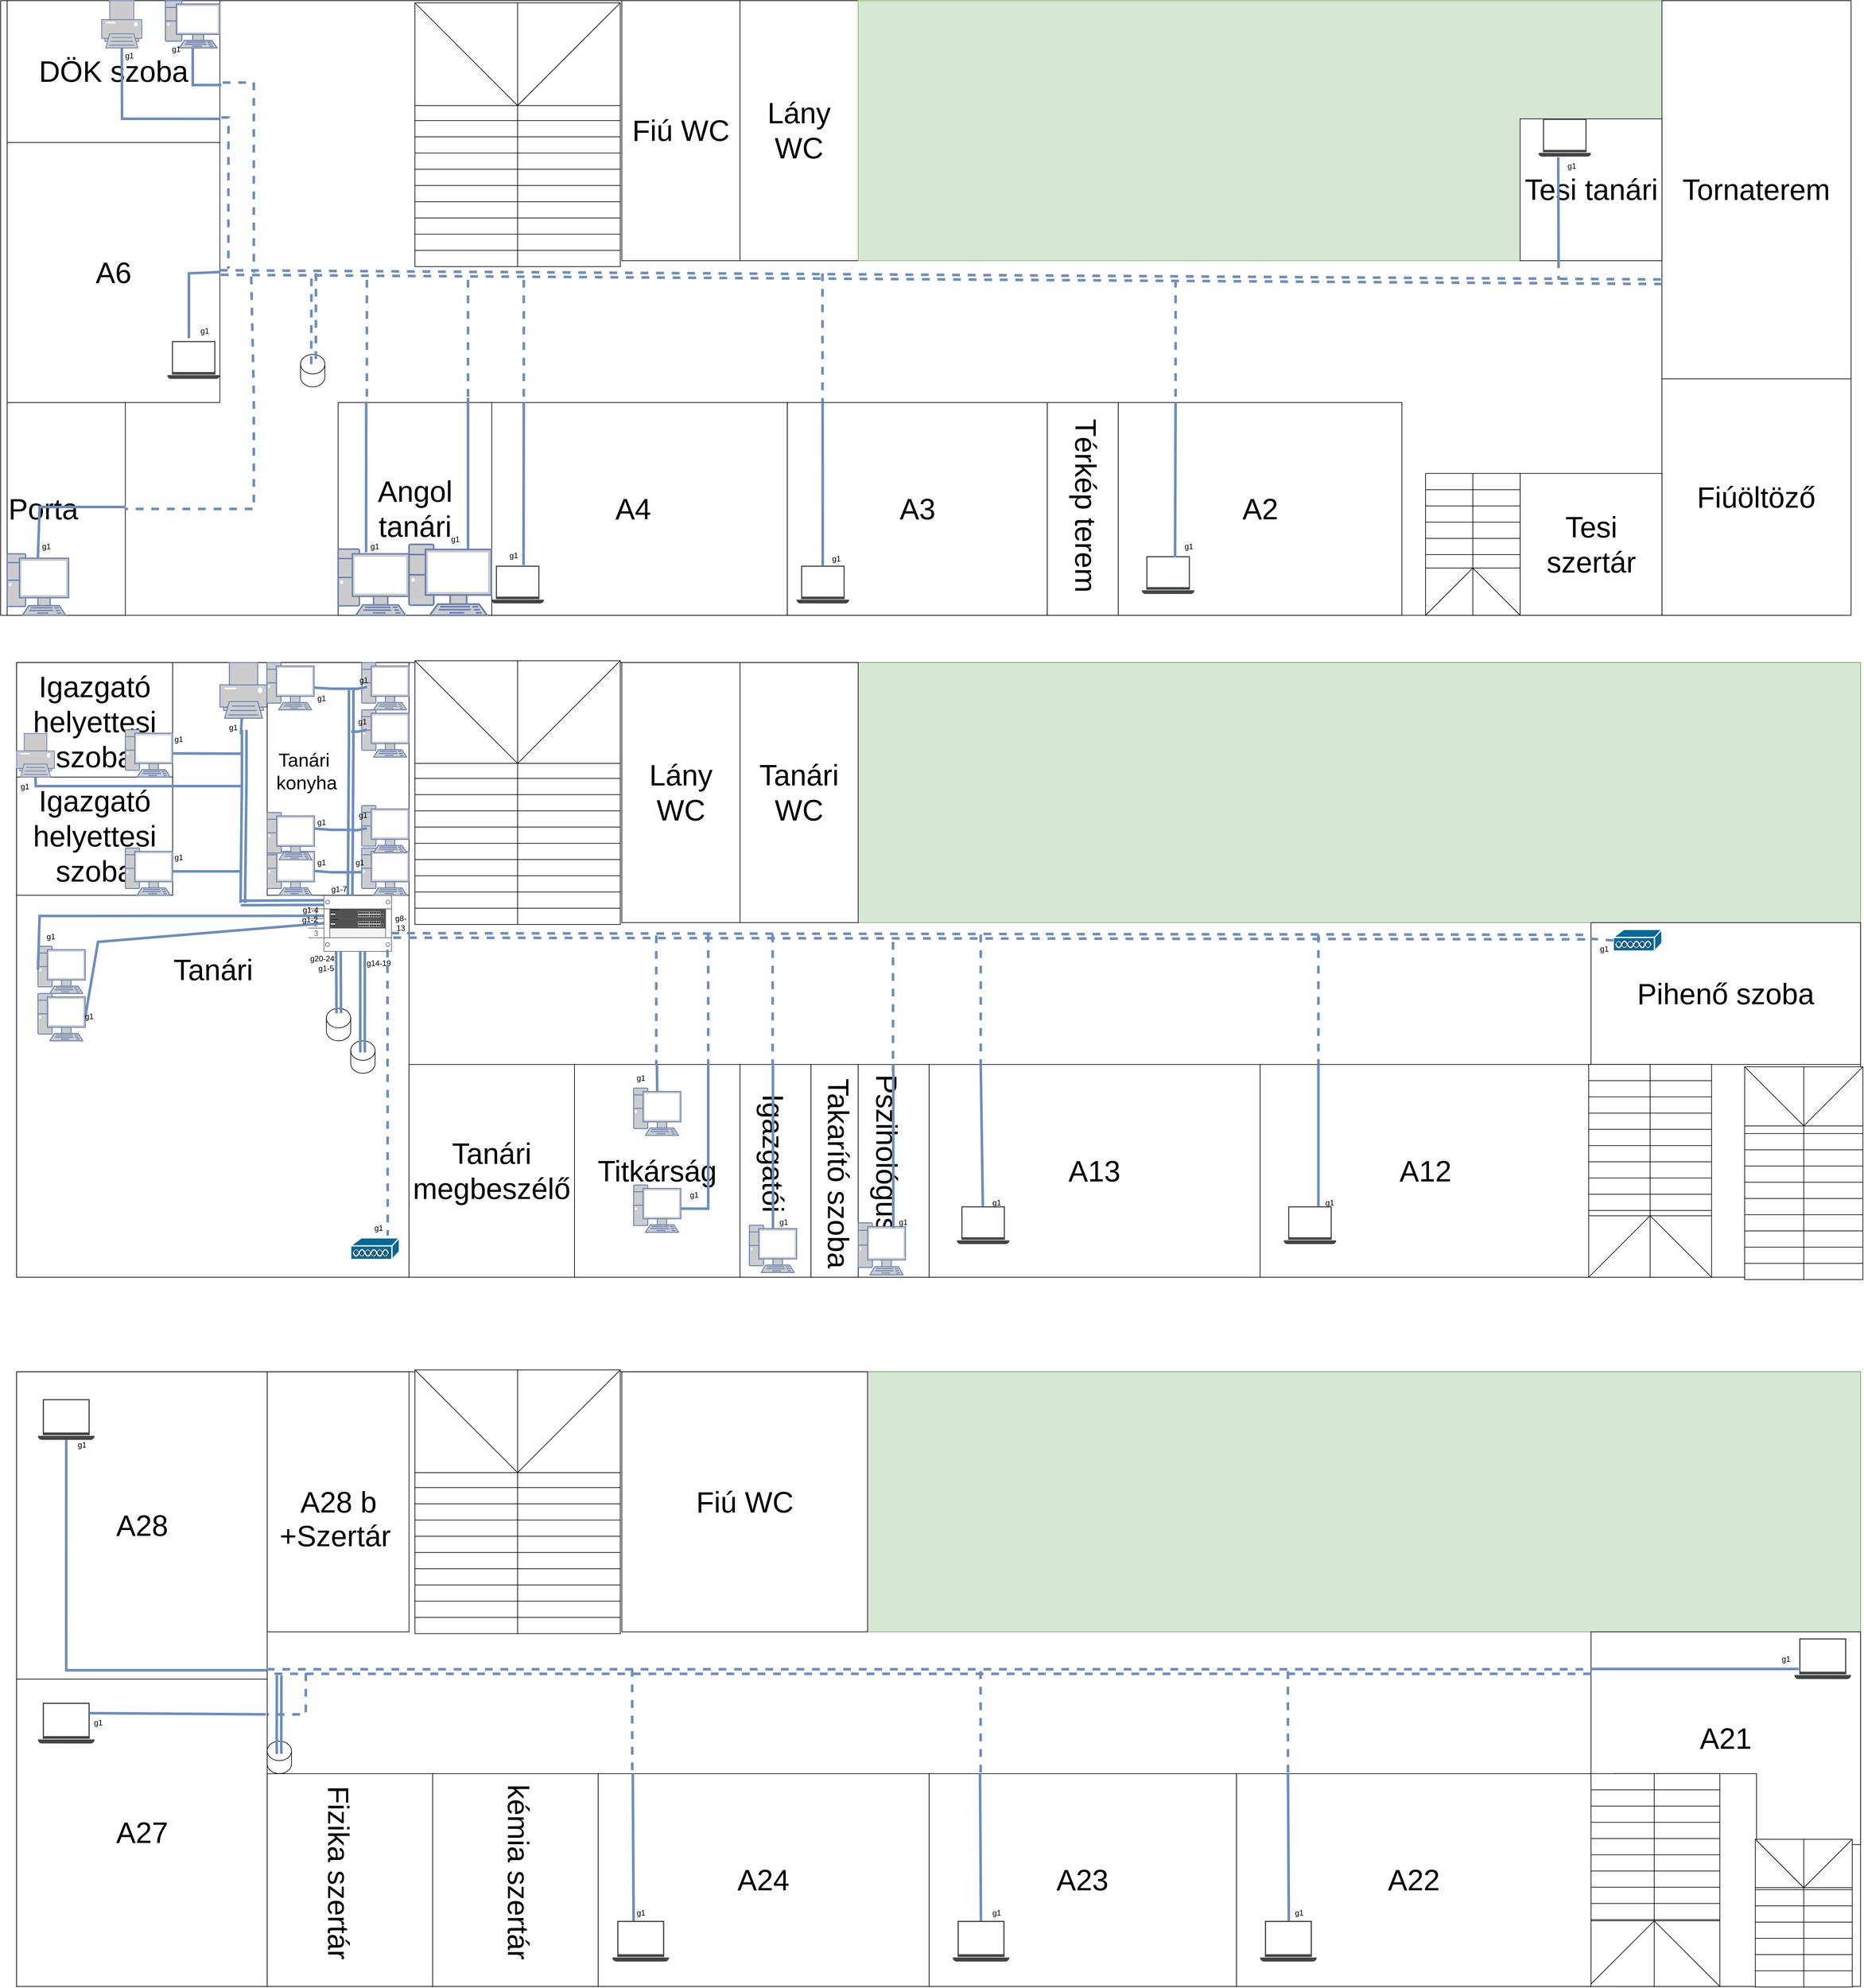 <mxfile version="24.3.1" type="onedrive">
  <diagram name="1 oldal" id="8mYi1tPqacZL2r3-6wt7">
    <mxGraphModel grid="1" page="1" gridSize="10" guides="1" tooltips="1" connect="1" arrows="1" fold="1" pageScale="1" pageWidth="827" pageHeight="1169" math="0" shadow="0">
      <root>
        <mxCell id="0" />
        <mxCell id="1" parent="0" />
        <mxCell id="DyulirkdYvsF7uV6ZFTi-12" style="rounded=0;orthogonalLoop=1;jettySize=auto;html=1;endArrow=none;endFill=0;fillColor=#dae8fc;strokeColor=#6c8ebf;fontSize=45;strokeWidth=4;" edge="1" parent="1">
          <mxGeometry relative="1" as="geometry">
            <mxPoint x="530" y="1420" as="sourcePoint" />
            <mxPoint x="530" y="1090" as="targetPoint" />
            <Array as="points">
              <mxPoint x="530" y="1140" />
            </Array>
          </mxGeometry>
        </mxCell>
        <mxCell id="P37fnWtLudTasc3SdAV7-1" value="" style="whiteSpace=wrap;html=1;container=0;fontSize=45;" vertex="1" parent="1">
          <mxGeometry x="10" y="40" width="2840.571" height="946.855" as="geometry" />
        </mxCell>
        <mxCell id="P37fnWtLudTasc3SdAV7-2" value="" style="whiteSpace=wrap;html=1;container=0;fontSize=45;" vertex="1" parent="1">
          <mxGeometry x="34.567" y="1059.69" width="2840.571" height="946.855" as="geometry" />
        </mxCell>
        <mxCell id="P37fnWtLudTasc3SdAV7-3" value="" style="whiteSpace=wrap;html=1;container=0;fontSize=45;" vertex="1" parent="1">
          <mxGeometry x="34.567" y="2152.216" width="2840.571" height="946.855" as="geometry" />
        </mxCell>
        <mxCell id="P37fnWtLudTasc3SdAV7-4" value="Porta" style="whiteSpace=wrap;html=1;container=0;fontSize=45;align=left;" vertex="1" parent="1">
          <mxGeometry x="20" y="659.098" width="182.088" height="327.758" as="geometry" />
        </mxCell>
        <mxCell id="P37fnWtLudTasc3SdAV7-5" value="DÖK szoba" style="whiteSpace=wrap;html=1;container=0;fontSize=45;" vertex="1" parent="1">
          <mxGeometry x="20" y="40" width="327.758" height="218.505" as="geometry" />
        </mxCell>
        <mxCell id="P37fnWtLudTasc3SdAV7-6" value="A6" style="whiteSpace=wrap;html=1;container=0;fontSize=45;" vertex="1" parent="1">
          <mxGeometry x="20" y="258.505" width="327.758" height="400.593" as="geometry" />
        </mxCell>
        <mxCell id="P37fnWtLudTasc3SdAV7-7" value="" style="verticalLabelPosition=bottom;html=1;verticalAlign=top;align=center;shape=mxgraph.floorplan.stairsRest;rotation=-90;container=0;fontSize=45;" vertex="1" parent="1">
          <mxGeometry x="603.264" y="88.362" width="406.275" height="316.395" as="geometry" />
        </mxCell>
        <mxCell id="P37fnWtLudTasc3SdAV7-9" value="Fiú WC" style="whiteSpace=wrap;html=1;container=0;fontSize=45;" vertex="1" parent="1">
          <mxGeometry x="966.857" y="40" width="182.088" height="400.593" as="geometry" />
        </mxCell>
        <mxCell id="P37fnWtLudTasc3SdAV7-10" value="Lány WC" style="whiteSpace=wrap;html=1;container=0;fontSize=45;" vertex="1" parent="1">
          <mxGeometry x="1148.945" y="40" width="182.088" height="400.593" as="geometry" />
        </mxCell>
        <mxCell id="P37fnWtLudTasc3SdAV7-11" value="" style="whiteSpace=wrap;html=1;fillColor=#d5e8d4;strokeColor=#82b366;container=0;fontSize=45;" vertex="1" parent="1">
          <mxGeometry x="1331.033" y="40" width="1529.538" height="400.593" as="geometry" />
        </mxCell>
        <mxCell id="P37fnWtLudTasc3SdAV7-12" value="" style="whiteSpace=wrap;html=1;fillColor=#d5e8d4;strokeColor=#82b366;container=0;fontSize=45;" vertex="1" parent="1">
          <mxGeometry x="1345.6" y="2152.216" width="1529.538" height="400.593" as="geometry" />
        </mxCell>
        <mxCell id="P37fnWtLudTasc3SdAV7-15" value="" style="whiteSpace=wrap;html=1;fillColor=#d5e8d4;strokeColor=#82b366;container=0;fontSize=45;" vertex="1" parent="1">
          <mxGeometry x="1331.033" y="1059.69" width="1544.105" height="400.593" as="geometry" />
        </mxCell>
        <mxCell id="P37fnWtLudTasc3SdAV7-16" value="Tanári WC" style="whiteSpace=wrap;html=1;container=0;fontSize=45;" vertex="1" parent="1">
          <mxGeometry x="1148.945" y="1059.69" width="182.088" height="400.593" as="geometry" />
        </mxCell>
        <mxCell id="P37fnWtLudTasc3SdAV7-17" value="Lány WC" style="whiteSpace=wrap;html=1;container=0;fontSize=45;" vertex="1" parent="1">
          <mxGeometry x="966.857" y="1059.69" width="182.088" height="400.593" as="geometry" />
        </mxCell>
        <mxCell id="P37fnWtLudTasc3SdAV7-18" value="Fiú WC" style="whiteSpace=wrap;html=1;container=0;fontSize=45;" vertex="1" parent="1">
          <mxGeometry x="966.857" y="2152.216" width="378.743" height="400.593" as="geometry" />
        </mxCell>
        <mxCell id="P37fnWtLudTasc3SdAV7-22" value="" style="verticalLabelPosition=bottom;html=1;verticalAlign=top;align=center;shape=mxgraph.floorplan.stairsRest;rotation=-90;container=0;fontSize=45;" vertex="1" parent="1">
          <mxGeometry x="603.264" y="1101.789" width="406.275" height="316.395" as="geometry" />
        </mxCell>
        <mxCell id="P37fnWtLudTasc3SdAV7-23" value="" style="verticalLabelPosition=bottom;html=1;verticalAlign=top;align=center;shape=mxgraph.floorplan.stairsRest;rotation=-90;container=0;fontSize=45;" vertex="1" parent="1">
          <mxGeometry x="603.264" y="2194.314" width="406.275" height="316.395" as="geometry" />
        </mxCell>
        <mxCell id="P37fnWtLudTasc3SdAV7-25" value="Tornaterem" style="whiteSpace=wrap;html=1;container=0;fontSize=45;" vertex="1" parent="1">
          <mxGeometry x="2569.231" y="40" width="291.341" height="582.68" as="geometry" />
        </mxCell>
        <mxCell id="P37fnWtLudTasc3SdAV7-26" value="Fiúöltöző" style="whiteSpace=wrap;html=1;container=0;fontSize=45;" vertex="1" parent="1">
          <mxGeometry x="2569.231" y="622.68" width="291.341" height="364.175" as="geometry" />
        </mxCell>
        <mxCell id="P37fnWtLudTasc3SdAV7-27" value="Tesi szertár" style="whiteSpace=wrap;html=1;container=0;fontSize=45;" vertex="1" parent="1">
          <mxGeometry x="2350.725" y="768.35" width="218.505" height="218.505" as="geometry" />
        </mxCell>
        <mxCell id="P37fnWtLudTasc3SdAV7-28" value="Tesi tanári" style="whiteSpace=wrap;html=1;container=0;fontSize=45;" vertex="1" parent="1">
          <mxGeometry x="2350.725" y="222.088" width="218.505" height="218.505" as="geometry" />
        </mxCell>
        <mxCell id="P37fnWtLudTasc3SdAV7-32" value="" style="verticalLabelPosition=bottom;html=1;verticalAlign=top;align=center;shape=mxgraph.floorplan.stairsRest;rotation=90;container=0;fontSize=45;" vertex="1" parent="1">
          <mxGeometry x="2168.637" y="804.768" width="218.505" height="145.67" as="geometry" />
        </mxCell>
        <mxCell id="P37fnWtLudTasc3SdAV7-33" value="A2" style="whiteSpace=wrap;html=1;container=0;fontSize=45;" vertex="1" parent="1">
          <mxGeometry x="1731.626" y="659.098" width="437.011" height="327.758" as="geometry" />
        </mxCell>
        <mxCell id="P37fnWtLudTasc3SdAV7-34" value="A3" style="whiteSpace=wrap;html=1;container=0;fontSize=45;" vertex="1" parent="1">
          <mxGeometry x="1221.78" y="659.098" width="400.593" height="327.758" as="geometry" />
        </mxCell>
        <mxCell id="P37fnWtLudTasc3SdAV7-35" value="A4" style="whiteSpace=wrap;html=1;container=0;fontSize=45;" vertex="1" parent="1">
          <mxGeometry x="748.352" y="659.098" width="473.429" height="327.758" as="geometry" />
        </mxCell>
        <mxCell id="P37fnWtLudTasc3SdAV7-36" value="Tanári" style="whiteSpace=wrap;html=1;container=0;fontSize=45;" vertex="1" parent="1">
          <mxGeometry x="34.567" y="1059.689" width="604.532" height="946.855" as="geometry" />
        </mxCell>
        <mxCell id="P37fnWtLudTasc3SdAV7-37" value="Pihenő szoba" style="whiteSpace=wrap;html=1;container=0;fontSize=45;" vertex="1" parent="1">
          <mxGeometry x="2459.978" y="1460.283" width="415.16" height="218.505" as="geometry" />
        </mxCell>
        <mxCell id="P37fnWtLudTasc3SdAV7-38" value="A12" style="whiteSpace=wrap;html=1;container=0;fontSize=45;" vertex="1" parent="1">
          <mxGeometry x="1950.132" y="1678.788" width="509.846" height="327.758" as="geometry" />
        </mxCell>
        <mxCell id="P37fnWtLudTasc3SdAV7-39" value="A13" style="whiteSpace=wrap;html=1;container=0;fontSize=45;" vertex="1" parent="1">
          <mxGeometry x="1440.286" y="1678.788" width="509.846" height="327.758" as="geometry" />
        </mxCell>
        <mxCell id="P37fnWtLudTasc3SdAV7-41" value="" style="whiteSpace=wrap;html=1;container=0;fontSize=45;" vertex="1" parent="1">
          <mxGeometry x="1258.198" y="1678.788" width="72.835" height="327.758" as="geometry" />
        </mxCell>
        <mxCell id="P37fnWtLudTasc3SdAV7-43" value="Tanári megbeszélő" style="whiteSpace=wrap;html=1;container=0;fontSize=45;" vertex="1" parent="1">
          <mxGeometry x="639.099" y="1678.788" width="254.923" height="327.758" as="geometry" />
        </mxCell>
        <mxCell id="P37fnWtLudTasc3SdAV7-44" value="Igazgató helyettesi szoba" style="whiteSpace=wrap;html=1;container=0;fontSize=45;" vertex="1" parent="1">
          <mxGeometry x="34.567" y="1059.69" width="240.356" height="182.088" as="geometry" />
        </mxCell>
        <mxCell id="P37fnWtLudTasc3SdAV7-45" value="Igazgató helyettesi szoba" style="whiteSpace=wrap;html=1;container=0;fontSize=45;" vertex="1" parent="1">
          <mxGeometry x="34.567" y="1236.097" width="240.356" height="182.088" as="geometry" />
        </mxCell>
        <mxCell id="P37fnWtLudTasc3SdAV7-47" value="" style="whiteSpace=wrap;html=1;container=0;fontSize=45;" vertex="1" parent="1">
          <mxGeometry x="1331.033" y="1678.788" width="109.253" height="327.758" as="geometry" />
        </mxCell>
        <mxCell id="P37fnWtLudTasc3SdAV7-49" value="Pszihológus" style="text;html=1;align=center;verticalAlign=middle;resizable=0;points=[];autosize=1;strokeColor=none;fillColor=none;rotation=90;container=0;fontSize=45;" vertex="1" parent="1">
          <mxGeometry x="1240.002" y="1780.005" width="270" height="70" as="geometry" />
        </mxCell>
        <mxCell id="P37fnWtLudTasc3SdAV7-51" value="Titkárság" style="whiteSpace=wrap;html=1;container=0;fontSize=45;" vertex="1" parent="1">
          <mxGeometry x="894.022" y="1678.788" width="254.923" height="327.758" as="geometry" />
        </mxCell>
        <mxCell id="P37fnWtLudTasc3SdAV7-52" value="Takarító szoba" style="text;html=1;align=center;verticalAlign=middle;resizable=0;points=[];autosize=1;strokeColor=none;fillColor=none;rotation=90;container=0;fontSize=45;" vertex="1" parent="1">
          <mxGeometry x="1140.004" y="1811.311" width="320" height="70" as="geometry" />
        </mxCell>
        <mxCell id="P37fnWtLudTasc3SdAV7-59" value="" style="verticalLabelPosition=bottom;html=1;verticalAlign=top;align=center;shape=mxgraph.floorplan.stairsRest;rotation=90;fontStyle=1;container=0;fontSize=45;" vertex="1" parent="1">
          <mxGeometry x="2387.143" y="1747.981" width="327.831" height="189.371" as="geometry" />
        </mxCell>
        <mxCell id="P37fnWtLudTasc3SdAV7-60" value="" style="verticalLabelPosition=bottom;html=1;verticalAlign=top;align=center;shape=mxgraph.floorplan.stairsRest;rotation=-90;container=0;fontSize=45;" vertex="1" parent="1">
          <mxGeometry x="2623.857" y="1755.265" width="327.758" height="182.088" as="geometry" />
        </mxCell>
        <mxCell id="P37fnWtLudTasc3SdAV7-61" value="A21" style="whiteSpace=wrap;html=1;container=0;fontSize=45;" vertex="1" parent="1">
          <mxGeometry x="2459.978" y="2552.808" width="415.16" height="327.758" as="geometry" />
        </mxCell>
        <mxCell id="P37fnWtLudTasc3SdAV7-63" value="" style="whiteSpace=wrap;html=1;container=0;fontSize=45;" vertex="1" parent="1">
          <mxGeometry x="2496.396" y="2771.314" width="218.505" height="327.758" as="geometry" />
        </mxCell>
        <mxCell id="P37fnWtLudTasc3SdAV7-64" value="" style="verticalLabelPosition=bottom;html=1;verticalAlign=top;align=center;shape=mxgraph.floorplan.stairsRest;rotation=-90;container=0;fontSize=45;" vertex="1" parent="1">
          <mxGeometry x="2673.895" y="2911.521" width="227.646" height="149.312" as="geometry" />
        </mxCell>
        <mxCell id="P37fnWtLudTasc3SdAV7-65" value="" style="verticalLabelPosition=bottom;html=1;verticalAlign=top;align=center;shape=mxgraph.floorplan.stairsRest;rotation=90;container=0;fontSize=45;" vertex="1" parent="1">
          <mxGeometry x="2393.443" y="2834.134" width="327.831" height="202.117" as="geometry" />
        </mxCell>
        <mxCell id="P37fnWtLudTasc3SdAV7-67" value="A22" style="whiteSpace=wrap;html=1;container=0;fontSize=45;" vertex="1" parent="1">
          <mxGeometry x="1913.714" y="2771.314" width="546.264" height="327.758" as="geometry" />
        </mxCell>
        <mxCell id="P37fnWtLudTasc3SdAV7-69" value="A23" style="whiteSpace=wrap;html=1;container=0;fontSize=45;" vertex="1" parent="1">
          <mxGeometry x="1440.286" y="2771.314" width="473.429" height="327.758" as="geometry" />
        </mxCell>
        <mxCell id="P37fnWtLudTasc3SdAV7-70" value="A24" style="whiteSpace=wrap;html=1;container=0;fontSize=45;" vertex="1" parent="1">
          <mxGeometry x="930.44" y="2771.314" width="509.846" height="327.758" as="geometry" />
        </mxCell>
        <mxCell id="P37fnWtLudTasc3SdAV7-71" value="A28 b" style="whiteSpace=wrap;html=1;container=0;fontSize=45;" vertex="1" parent="1">
          <mxGeometry x="420.593" y="2152.216" width="218.505" height="400.593" as="geometry" />
        </mxCell>
        <mxCell id="P37fnWtLudTasc3SdAV7-72" value="A28" style="whiteSpace=wrap;html=1;container=0;fontSize=45;" vertex="1" parent="1">
          <mxGeometry x="34.567" y="2152.216" width="386.026" height="473.428" as="geometry" />
        </mxCell>
        <mxCell id="P37fnWtLudTasc3SdAV7-73" value="A27" style="whiteSpace=wrap;html=1;container=0;fontSize=45;" vertex="1" parent="1">
          <mxGeometry x="34.567" y="2625.643" width="386.026" height="473.428" as="geometry" />
        </mxCell>
        <mxCell id="P37fnWtLudTasc3SdAV7-74" value="" style="whiteSpace=wrap;html=1;container=0;fontSize=45;" vertex="1" parent="1">
          <mxGeometry x="420.593" y="2771.314" width="254.923" height="327.758" as="geometry" />
        </mxCell>
        <mxCell id="P37fnWtLudTasc3SdAV7-75" value="" style="whiteSpace=wrap;html=1;container=0;fontSize=45;" vertex="1" parent="1">
          <mxGeometry x="675.516" y="2771.314" width="254.923" height="327.758" as="geometry" />
        </mxCell>
        <mxCell id="P37fnWtLudTasc3SdAV7-83" value="kémia szertár" style="text;html=1;align=center;verticalAlign=middle;resizable=0;points=[];autosize=1;strokeColor=none;fillColor=none;rotation=90;container=0;fontSize=45;" vertex="1" parent="1">
          <mxGeometry x="662.44" y="2887.996" width="290" height="70" as="geometry" />
        </mxCell>
        <mxCell id="P37fnWtLudTasc3SdAV7-84" value="Fizika szertár" style="text;html=1;align=center;verticalAlign=middle;resizable=0;points=[];autosize=1;strokeColor=none;fillColor=none;rotation=90;container=0;fontSize=45;" vertex="1" parent="1">
          <mxGeometry x="385.516" y="2887.996" width="290" height="70" as="geometry" />
        </mxCell>
        <mxCell id="P37fnWtLudTasc3SdAV7-86" value="+Szertár" style="text;html=1;align=center;verticalAlign=middle;resizable=0;points=[];autosize=1;strokeColor=none;fillColor=none;container=0;fontSize=45;" vertex="1" parent="1">
          <mxGeometry x="430.005" y="2370.001" width="190" height="70" as="geometry" />
        </mxCell>
        <mxCell id="P37fnWtLudTasc3SdAV7-87" value="" style="whiteSpace=wrap;html=1;container=0;fontSize=45;" vertex="1" parent="1">
          <mxGeometry x="1622.374" y="659.098" width="109.253" height="327.758" as="geometry" />
        </mxCell>
        <mxCell id="P37fnWtLudTasc3SdAV7-88" value="Térkép terem&lt;div style=&quot;font-size: 45px;&quot;&gt;&lt;br style=&quot;font-size: 45px;&quot;&gt;&lt;/div&gt;" style="text;html=1;align=center;verticalAlign=middle;resizable=0;points=[];autosize=1;strokeColor=none;fillColor=none;rotation=90;container=0;fontSize=45;" vertex="1" parent="1">
          <mxGeometry x="1510.003" y="757.602" width="290" height="120" as="geometry" />
        </mxCell>
        <mxCell id="P37fnWtLudTasc3SdAV7-90" value="" style="sketch=0;pointerEvents=1;shadow=0;dashed=0;html=1;strokeColor=none;fillColor=#434445;aspect=fixed;labelPosition=center;verticalLabelPosition=bottom;verticalAlign=top;align=center;outlineConnect=0;shape=mxgraph.vvd.laptop;container=0;fontSize=45;" vertex="1" parent="1">
          <mxGeometry x="1950.132" y="2998.013" width="87.256" height="62.82" as="geometry" />
        </mxCell>
        <mxCell id="P37fnWtLudTasc3SdAV7-91" value="" style="sketch=0;pointerEvents=1;shadow=0;dashed=0;html=1;strokeColor=none;fillColor=#434445;aspect=fixed;labelPosition=center;verticalLabelPosition=bottom;verticalAlign=top;align=center;outlineConnect=0;shape=mxgraph.vvd.laptop;container=0;fontSize=45;" vertex="1" parent="1">
          <mxGeometry x="1476.703" y="2998.013" width="87.256" height="62.82" as="geometry" />
        </mxCell>
        <mxCell id="P37fnWtLudTasc3SdAV7-92" value="" style="sketch=0;pointerEvents=1;shadow=0;dashed=0;html=1;strokeColor=none;fillColor=#434445;aspect=fixed;labelPosition=center;verticalLabelPosition=bottom;verticalAlign=top;align=center;outlineConnect=0;shape=mxgraph.vvd.laptop;container=0;fontSize=45;" vertex="1" parent="1">
          <mxGeometry x="952.436" y="2998.013" width="87.256" height="62.82" as="geometry" />
        </mxCell>
        <mxCell id="P37fnWtLudTasc3SdAV7-93" value="" style="sketch=0;pointerEvents=1;shadow=0;dashed=0;html=1;strokeColor=none;fillColor=#434445;aspect=fixed;labelPosition=center;verticalLabelPosition=bottom;verticalAlign=top;align=center;outlineConnect=0;shape=mxgraph.vvd.laptop;container=0;fontSize=45;" vertex="1" parent="1">
          <mxGeometry x="67.416" y="2662.061" width="87.256" height="62.82" as="geometry" />
        </mxCell>
        <mxCell id="P37fnWtLudTasc3SdAV7-94" value="" style="sketch=0;pointerEvents=1;shadow=0;dashed=0;html=1;strokeColor=none;fillColor=#434445;aspect=fixed;labelPosition=center;verticalLabelPosition=bottom;verticalAlign=top;align=center;outlineConnect=0;shape=mxgraph.vvd.laptop;container=0;fontSize=45;" vertex="1" parent="1">
          <mxGeometry x="67.416" y="2194.314" width="87.256" height="62.82" as="geometry" />
        </mxCell>
        <mxCell id="P37fnWtLudTasc3SdAV7-95" value="" style="sketch=0;pointerEvents=1;shadow=0;dashed=0;html=1;strokeColor=none;fillColor=#434445;aspect=fixed;labelPosition=center;verticalLabelPosition=bottom;verticalAlign=top;align=center;outlineConnect=0;shape=mxgraph.vvd.laptop;container=0;fontSize=45;" vertex="1" parent="1">
          <mxGeometry x="2773.315" y="2562.823" width="87.256" height="62.82" as="geometry" />
        </mxCell>
        <mxCell id="P37fnWtLudTasc3SdAV7-96" value="" style="sketch=0;pointerEvents=1;shadow=0;dashed=0;html=1;strokeColor=none;fillColor=#434445;aspect=fixed;labelPosition=center;verticalLabelPosition=bottom;verticalAlign=top;align=center;outlineConnect=0;shape=mxgraph.vvd.laptop;container=0;fontSize=45;" vertex="1" parent="1">
          <mxGeometry x="1483.04" y="1897.293" width="80.92" height="58.268" as="geometry" />
        </mxCell>
        <mxCell id="P37fnWtLudTasc3SdAV7-97" value="" style="sketch=0;pointerEvents=1;shadow=0;dashed=0;html=1;strokeColor=none;fillColor=#434445;aspect=fixed;labelPosition=center;verticalLabelPosition=bottom;verticalAlign=top;align=center;outlineConnect=0;shape=mxgraph.vvd.laptop;container=0;fontSize=45;" vertex="1" parent="1">
          <mxGeometry x="1986.549" y="1897.293" width="80.92" height="58.268" as="geometry" />
        </mxCell>
        <mxCell id="P37fnWtLudTasc3SdAV7-98" value="" style="fontColor=#0066CC;verticalAlign=top;verticalLabelPosition=bottom;labelPosition=center;align=center;html=1;outlineConnect=0;fillColor=#CCCCCC;strokeColor=#6881B3;gradientColor=none;gradientDirection=north;strokeWidth=2;shape=mxgraph.networks.pc;container=0;fontSize=45;" vertex="1" parent="1">
          <mxGeometry x="1331.033" y="1922.785" width="72.835" height="80.119" as="geometry" />
        </mxCell>
        <mxCell id="P37fnWtLudTasc3SdAV7-99" value="" style="fontColor=#0066CC;verticalAlign=top;verticalLabelPosition=bottom;labelPosition=center;align=center;html=1;outlineConnect=0;fillColor=#CCCCCC;strokeColor=#6881B3;gradientColor=none;gradientDirection=north;strokeWidth=2;shape=mxgraph.networks.pc;container=0;fontSize=45;" vertex="1" parent="1">
          <mxGeometry x="985.066" y="1715.206" width="72.835" height="72.835" as="geometry" />
        </mxCell>
        <mxCell id="P37fnWtLudTasc3SdAV7-100" value="" style="fontColor=#0066CC;verticalAlign=top;verticalLabelPosition=bottom;labelPosition=center;align=center;html=1;outlineConnect=0;fillColor=#CCCCCC;strokeColor=#6881B3;gradientColor=none;gradientDirection=north;strokeWidth=2;shape=mxgraph.networks.pc;container=0;fontSize=45;" vertex="1" parent="1">
          <mxGeometry x="202.088" y="1345.349" width="72.835" height="72.835" as="geometry" />
        </mxCell>
        <mxCell id="P37fnWtLudTasc3SdAV7-101" value="" style="fontColor=#0066CC;verticalAlign=top;verticalLabelPosition=bottom;labelPosition=center;align=center;html=1;outlineConnect=0;fillColor=#CCCCCC;strokeColor=#6881B3;gradientColor=none;gradientDirection=north;strokeWidth=2;shape=mxgraph.networks.pc;container=0;fontSize=45;" vertex="1" parent="1">
          <mxGeometry x="202.088" y="1163.262" width="72.835" height="72.835" as="geometry" />
        </mxCell>
        <mxCell id="P37fnWtLudTasc3SdAV7-102" value="" style="fontColor=#0066CC;verticalAlign=top;verticalLabelPosition=bottom;labelPosition=center;align=center;html=1;outlineConnect=0;fillColor=#CCCCCC;strokeColor=#6881B3;gradientColor=none;gradientDirection=north;strokeWidth=2;shape=mxgraph.networks.pc;container=0;fontSize=45;" vertex="1" parent="1">
          <mxGeometry x="67.416" y="1496.701" width="72.835" height="72.835" as="geometry" />
        </mxCell>
        <mxCell id="P37fnWtLudTasc3SdAV7-103" value="" style="fontColor=#0066CC;verticalAlign=top;verticalLabelPosition=bottom;labelPosition=center;align=center;html=1;outlineConnect=0;fillColor=#CCCCCC;strokeColor=#6881B3;gradientColor=none;gradientDirection=north;strokeWidth=2;shape=mxgraph.networks.pc;container=0;fontSize=45;" vertex="1" parent="1">
          <mxGeometry x="67.416" y="1569.536" width="72.835" height="72.835" as="geometry" />
        </mxCell>
        <mxCell id="P37fnWtLudTasc3SdAV7-104" value="" style="fontColor=#0066CC;verticalAlign=top;verticalLabelPosition=bottom;labelPosition=center;align=center;html=1;outlineConnect=0;fillColor=#CCCCCC;strokeColor=#6881B3;gradientColor=none;gradientDirection=north;strokeWidth=2;shape=mxgraph.networks.pc;container=0;fontSize=45;" vertex="1" parent="1">
          <mxGeometry x="985.066" y="1864.517" width="72.835" height="72.835" as="geometry" />
        </mxCell>
        <mxCell id="P37fnWtLudTasc3SdAV7-106" value="" style="whiteSpace=wrap;html=1;container=0;fontSize=45;" vertex="1" parent="1">
          <mxGeometry x="1148.945" y="1678.788" width="109.253" height="327.758" as="geometry" />
        </mxCell>
        <mxCell id="P37fnWtLudTasc3SdAV7-107" value="Igazgatói" style="text;html=1;align=center;verticalAlign=middle;resizable=0;points=[];autosize=1;strokeColor=none;fillColor=none;rotation=90;container=0;fontSize=45;" vertex="1" parent="1">
          <mxGeometry x="1094.78" y="1780.005" width="210" height="70" as="geometry" />
        </mxCell>
        <mxCell id="P37fnWtLudTasc3SdAV7-108" value="" style="fontColor=#0066CC;verticalAlign=top;verticalLabelPosition=bottom;labelPosition=center;align=center;html=1;outlineConnect=0;fillColor=#CCCCCC;strokeColor=#6881B3;gradientColor=none;gradientDirection=north;strokeWidth=2;shape=mxgraph.networks.pc;container=0;fontSize=45;" vertex="1" parent="1">
          <mxGeometry x="1163.366" y="1926.427" width="72.835" height="72.835" as="geometry" />
        </mxCell>
        <mxCell id="P37fnWtLudTasc3SdAV7-117" value="" style="fontColor=#0066CC;verticalAlign=top;verticalLabelPosition=bottom;labelPosition=center;align=center;html=1;outlineConnect=0;fillColor=#CCCCCC;strokeColor=#6881B3;gradientColor=none;gradientDirection=north;strokeWidth=2;shape=mxgraph.networks.printer;container=0;fontSize=45;" vertex="1" parent="1">
          <mxGeometry x="347.758" y="1059.69" width="72.835" height="85.8" as="geometry" />
        </mxCell>
        <mxCell id="P37fnWtLudTasc3SdAV7-118" value="" style="fontColor=#0066CC;verticalAlign=top;verticalLabelPosition=bottom;labelPosition=center;align=center;html=1;outlineConnect=0;fillColor=#CCCCCC;strokeColor=#6881B3;gradientColor=none;gradientDirection=north;strokeWidth=2;shape=mxgraph.networks.printer;container=0;fontSize=45;" vertex="1" parent="1">
          <mxGeometry x="34.567" y="1168.943" width="58.268" height="67.154" as="geometry" />
        </mxCell>
        <mxCell id="P37fnWtLudTasc3SdAV7-119" value="" style="sketch=0;pointerEvents=1;shadow=0;dashed=0;html=1;strokeColor=none;fillColor=#434445;aspect=fixed;labelPosition=center;verticalLabelPosition=bottom;verticalAlign=top;align=center;outlineConnect=0;shape=mxgraph.vvd.laptop;container=0;fontSize=45;" vertex="1" parent="1">
          <mxGeometry x="266.838" y="564.412" width="80.92" height="58.268" as="geometry" />
        </mxCell>
        <mxCell id="P37fnWtLudTasc3SdAV7-120" value="" style="sketch=0;pointerEvents=1;shadow=0;dashed=0;html=1;strokeColor=none;fillColor=#434445;aspect=fixed;labelPosition=center;verticalLabelPosition=bottom;verticalAlign=top;align=center;outlineConnect=0;shape=mxgraph.vvd.laptop;container=0;fontSize=45;" vertex="1" parent="1">
          <mxGeometry x="765.941" y="910.379" width="80.92" height="58.268" as="geometry" />
        </mxCell>
        <mxCell id="P37fnWtLudTasc3SdAV7-121" value="" style="sketch=0;pointerEvents=1;shadow=0;dashed=0;html=1;strokeColor=none;fillColor=#434445;aspect=fixed;labelPosition=center;verticalLabelPosition=bottom;verticalAlign=top;align=center;outlineConnect=0;shape=mxgraph.vvd.laptop;container=0;fontSize=45;" vertex="1" parent="1">
          <mxGeometry x="1236.202" y="910.379" width="80.92" height="58.268" as="geometry" />
        </mxCell>
        <mxCell id="P37fnWtLudTasc3SdAV7-122" value="" style="sketch=0;pointerEvents=1;shadow=0;dashed=0;html=1;strokeColor=none;fillColor=#434445;aspect=fixed;labelPosition=center;verticalLabelPosition=bottom;verticalAlign=top;align=center;outlineConnect=0;shape=mxgraph.vvd.laptop;container=0;fontSize=45;" vertex="1" parent="1">
          <mxGeometry x="1768.044" y="895.812" width="80.92" height="58.268" as="geometry" />
        </mxCell>
        <mxCell id="P37fnWtLudTasc3SdAV7-123" value="" style="sketch=0;pointerEvents=1;shadow=0;dashed=0;html=1;strokeColor=none;fillColor=#434445;aspect=fixed;labelPosition=center;verticalLabelPosition=bottom;verticalAlign=top;align=center;outlineConnect=0;shape=mxgraph.vvd.laptop;container=0;fontSize=45;" vertex="1" parent="1">
          <mxGeometry x="2379.058" y="222.088" width="80.92" height="58.268" as="geometry" />
        </mxCell>
        <mxCell id="P37fnWtLudTasc3SdAV7-124" value="" style="fontColor=#0066CC;verticalAlign=top;verticalLabelPosition=bottom;labelPosition=center;align=center;html=1;outlineConnect=0;fillColor=#CCCCCC;strokeColor=#6881B3;gradientColor=none;gradientDirection=north;strokeWidth=2;shape=mxgraph.networks.pc;container=0;fontSize=45;" vertex="1" parent="1">
          <mxGeometry x="263.925" y="40" width="83.833" height="72.835" as="geometry" />
        </mxCell>
        <mxCell id="P37fnWtLudTasc3SdAV7-125" value="" style="fontColor=#0066CC;verticalAlign=top;verticalLabelPosition=bottom;labelPosition=center;align=center;html=1;outlineConnect=0;fillColor=#CCCCCC;strokeColor=#6881B3;gradientColor=none;gradientDirection=north;strokeWidth=2;shape=mxgraph.networks.printer;container=0;fontSize=45;" vertex="1" parent="1">
          <mxGeometry x="165.67" y="40" width="61.91" height="72.835" as="geometry" />
        </mxCell>
        <mxCell id="P37fnWtLudTasc3SdAV7-126" value="" style="fontColor=#0066CC;verticalAlign=top;verticalLabelPosition=bottom;labelPosition=center;align=center;html=1;outlineConnect=0;fillColor=#CCCCCC;strokeColor=#6881B3;gradientColor=none;gradientDirection=north;strokeWidth=2;shape=mxgraph.networks.pc;container=0;fontSize=45;" vertex="1" parent="1">
          <mxGeometry x="20" y="892.17" width="94.686" height="94.686" as="geometry" />
        </mxCell>
        <mxCell id="P37fnWtLudTasc3SdAV7-127" value="Angol tanári" style="whiteSpace=wrap;html=1;container=0;fontSize=45;" vertex="1" parent="1">
          <mxGeometry x="529.846" y="659.098" width="236.714" height="327.758" as="geometry" />
        </mxCell>
        <mxCell id="P37fnWtLudTasc3SdAV7-128" value="" style="fontColor=#0066CC;verticalAlign=top;verticalLabelPosition=bottom;labelPosition=center;align=center;html=1;outlineConnect=0;fillColor=#CCCCCC;strokeColor=#6881B3;gradientColor=none;gradientDirection=north;strokeWidth=2;shape=mxgraph.networks.pc;container=0;fontSize=45;" vertex="1" parent="1">
          <mxGeometry x="529.846" y="884.886" width="109.253" height="101.969" as="geometry" />
        </mxCell>
        <mxCell id="P37fnWtLudTasc3SdAV7-129" value="" style="fontColor=#0066CC;verticalAlign=top;verticalLabelPosition=bottom;labelPosition=center;align=center;html=1;outlineConnect=0;fillColor=#CCCCCC;strokeColor=#6881B3;gradientColor=none;gradientDirection=north;strokeWidth=2;shape=mxgraph.networks.pc;container=0;fontSize=45;" vertex="1" parent="1">
          <mxGeometry x="639.099" y="877.603" width="126.842" height="109.253" as="geometry" />
        </mxCell>
        <mxCell id="DyulirkdYvsF7uV6ZFTi-1" style="rounded=0;orthogonalLoop=1;jettySize=auto;html=1;endArrow=none;endFill=0;exitX=0.786;exitY=0.412;exitDx=0;exitDy=0;exitPerimeter=0;fillColor=#dae8fc;strokeColor=#6c8ebf;entryX=0;entryY=0.5;entryDx=0;entryDy=0;entryPerimeter=0;fontSize=45;strokeWidth=4;" edge="1" parent="1" source="P37fnWtLudTasc3SdAV7-36" target="P37fnWtLudTasc3SdAV7-102">
          <mxGeometry relative="1" as="geometry">
            <mxPoint x="620.897" y="1496.701" as="sourcePoint" />
            <mxPoint x="129.253" y="1496.701" as="targetPoint" />
            <Array as="points">
              <mxPoint x="70" y="1450" />
            </Array>
          </mxGeometry>
        </mxCell>
        <mxCell id="DyulirkdYvsF7uV6ZFTi-2" style="rounded=0;orthogonalLoop=1;jettySize=auto;html=1;endArrow=none;endFill=0;entryX=1;entryY=0.5;entryDx=0;entryDy=0;entryPerimeter=0;fillColor=#dae8fc;strokeColor=#6c8ebf;fontSize=45;strokeWidth=4;exitX=0.187;exitY=0.478;exitDx=0;exitDy=0;exitPerimeter=0;" edge="1" parent="1" source="DyulirkdYvsF7uV6ZFTi-7" target="P37fnWtLudTasc3SdAV7-103">
          <mxGeometry relative="1" as="geometry">
            <mxPoint x="480" y="1470" as="sourcePoint" />
            <mxPoint x="219.75" y="1620.52" as="targetPoint" />
            <Array as="points">
              <mxPoint x="160" y="1490" />
            </Array>
          </mxGeometry>
        </mxCell>
        <mxCell id="DyulirkdYvsF7uV6ZFTi-7" value="" style="strokeColor=#666666;html=1;verticalLabelPosition=bottom;labelBackgroundColor=#ffffff;verticalAlign=top;outlineConnect=0;shadow=0;dashed=0;shape=mxgraph.rackGeneral.rackCabinet3;fillColor2=#f4f4f4;container=1;collapsible=0;childLayout=rack;allowGaps=1;marginLeft=33;marginRight=9;marginTop=21;marginBottom=22;textColor=#666666;numDisp=ascend;" vertex="1" parent="1">
          <mxGeometry x="484.05" y="1418.18" width="128" height="90" as="geometry" />
        </mxCell>
        <mxCell id="DyulirkdYvsF7uV6ZFTi-10" value="" style="html=1;verticalLabelPosition=bottom;verticalAlign=top;outlineConnect=0;shadow=0;dashed=0;shape=mxgraph.rack.hpe_aruba.switches.jl255a_aruba_2930f_24g_poeplus_4sfpplus_switch;" vertex="1" parent="DyulirkdYvsF7uV6ZFTi-7">
          <mxGeometry x="33" y="21" width="86" height="15" as="geometry" />
        </mxCell>
        <mxCell id="DyulirkdYvsF7uV6ZFTi-11" value="" style="html=1;verticalLabelPosition=bottom;verticalAlign=top;outlineConnect=0;shadow=0;dashed=0;shape=mxgraph.rack.hpe_aruba.switches.jl255a_aruba_2930f_24g_poeplus_4sfpplus_switch;" vertex="1" parent="DyulirkdYvsF7uV6ZFTi-7">
          <mxGeometry x="33" y="36" width="86" height="15" as="geometry" />
        </mxCell>
        <mxCell id="P37fnWtLudTasc3SdAV7-46" value="" style="whiteSpace=wrap;html=1;container=0;fontSize=45;align=left;" vertex="1" parent="1">
          <mxGeometry x="420.593" y="1059.69" width="218.505" height="358.494" as="geometry" />
        </mxCell>
        <mxCell id="P37fnWtLudTasc3SdAV7-109" value="" style="fontColor=#0066CC;verticalAlign=top;verticalLabelPosition=bottom;labelPosition=center;align=center;html=1;outlineConnect=0;fillColor=#CCCCCC;strokeColor=#6881B3;gradientColor=none;gradientDirection=north;strokeWidth=2;shape=mxgraph.networks.pc;container=0;fontSize=45;" vertex="1" parent="1">
          <mxGeometry x="566.264" y="1345.349" width="72.835" height="72.835" as="geometry" />
        </mxCell>
        <mxCell id="P37fnWtLudTasc3SdAV7-110" value="" style="fontColor=#0066CC;verticalAlign=top;verticalLabelPosition=bottom;labelPosition=center;align=center;html=1;outlineConnect=0;fillColor=#CCCCCC;strokeColor=#6881B3;gradientColor=none;gradientDirection=north;strokeWidth=2;shape=mxgraph.networks.pc;container=0;fontSize=45;" vertex="1" parent="1">
          <mxGeometry x="419.999" y="1059.689" width="72.835" height="72.835" as="geometry" />
        </mxCell>
        <mxCell id="P37fnWtLudTasc3SdAV7-111" value="" style="fontColor=#0066CC;verticalAlign=top;verticalLabelPosition=bottom;labelPosition=center;align=center;html=1;outlineConnect=0;fillColor=#CCCCCC;strokeColor=#6881B3;gradientColor=none;gradientDirection=north;strokeWidth=2;shape=mxgraph.networks.pc;container=0;fontSize=45;" vertex="1" parent="1">
          <mxGeometry x="420.593" y="1345.349" width="72.835" height="72.835" as="geometry" />
        </mxCell>
        <mxCell id="P37fnWtLudTasc3SdAV7-112" value="" style="fontColor=#0066CC;verticalAlign=top;verticalLabelPosition=bottom;labelPosition=center;align=center;html=1;outlineConnect=0;fillColor=#CCCCCC;strokeColor=#6881B3;gradientColor=none;gradientDirection=north;strokeWidth=2;shape=mxgraph.networks.pc;container=0;fontSize=45;" vertex="1" parent="1">
          <mxGeometry x="420.593" y="1290.723" width="72.835" height="72.835" as="geometry" />
        </mxCell>
        <mxCell id="P37fnWtLudTasc3SdAV7-113" value="" style="fontColor=#0066CC;verticalAlign=top;verticalLabelPosition=bottom;labelPosition=center;align=center;html=1;outlineConnect=0;fillColor=#CCCCCC;strokeColor=#6881B3;gradientColor=none;gradientDirection=north;strokeWidth=2;shape=mxgraph.networks.pc;container=0;fontSize=45;" vertex="1" parent="1">
          <mxGeometry x="566.269" y="1280.003" width="72.835" height="72.835" as="geometry" />
        </mxCell>
        <mxCell id="P37fnWtLudTasc3SdAV7-114" value="" style="fontColor=#0066CC;verticalAlign=top;verticalLabelPosition=bottom;labelPosition=center;align=center;html=1;outlineConnect=0;fillColor=#CCCCCC;strokeColor=#6881B3;gradientColor=none;gradientDirection=north;strokeWidth=2;shape=mxgraph.networks.pc;container=0;fontSize=45;" vertex="1" parent="1">
          <mxGeometry x="566.264" y="1132.523" width="72.835" height="72.835" as="geometry" />
        </mxCell>
        <mxCell id="P37fnWtLudTasc3SdAV7-115" value="" style="fontColor=#0066CC;verticalAlign=top;verticalLabelPosition=bottom;labelPosition=center;align=center;html=1;outlineConnect=0;fillColor=#CCCCCC;strokeColor=#6881B3;gradientColor=none;gradientDirection=north;strokeWidth=2;shape=mxgraph.networks.pc;container=0;fontSize=45;" vertex="1" parent="1">
          <mxGeometry x="566.264" y="1059.69" width="72.835" height="72.835" as="geometry" />
        </mxCell>
        <mxCell id="DyulirkdYvsF7uV6ZFTi-13" value="&lt;font style=&quot;font-size: 29px;&quot;&gt;Tanári&amp;nbsp;&lt;/font&gt;&lt;div&gt;&lt;font style=&quot;font-size: 29px;&quot;&gt;konyha&lt;/font&gt;&lt;/div&gt;" style="text;html=1;align=center;verticalAlign=middle;resizable=0;points=[];autosize=1;strokeColor=none;fillColor=none;" vertex="1" parent="1">
          <mxGeometry x="420.59" y="1186.78" width="120" height="80" as="geometry" />
        </mxCell>
        <mxCell id="DyulirkdYvsF7uV6ZFTi-14" style="rounded=0;orthogonalLoop=1;jettySize=auto;html=1;endArrow=none;endFill=0;fillColor=#dae8fc;strokeColor=#6c8ebf;fontSize=45;strokeWidth=4;shape=link;" edge="1" parent="1" source="DyulirkdYvsF7uV6ZFTi-7">
          <mxGeometry relative="1" as="geometry">
            <mxPoint x="520" y="1460" as="sourcePoint" />
            <mxPoint x="550" y="1100" as="targetPoint" />
            <Array as="points">
              <mxPoint x="550" y="1180" />
            </Array>
          </mxGeometry>
        </mxCell>
        <mxCell id="DyulirkdYvsF7uV6ZFTi-15" style="rounded=0;orthogonalLoop=1;jettySize=auto;html=1;endArrow=none;endFill=0;fillColor=#dae8fc;strokeColor=#6c8ebf;fontSize=45;strokeWidth=4;" edge="1" parent="1" target="P37fnWtLudTasc3SdAV7-110">
          <mxGeometry relative="1" as="geometry">
            <mxPoint x="550" y="1100" as="sourcePoint" />
            <mxPoint x="500" y="1110" as="targetPoint" />
            <Array as="points">
              <mxPoint x="520" y="1100" />
            </Array>
          </mxGeometry>
        </mxCell>
        <mxCell id="DyulirkdYvsF7uV6ZFTi-16" style="rounded=0;orthogonalLoop=1;jettySize=auto;html=1;endArrow=none;endFill=0;fillColor=#dae8fc;strokeColor=#6c8ebf;fontSize=45;strokeWidth=4;" edge="1" parent="1">
          <mxGeometry relative="1" as="geometry">
            <mxPoint x="574.18" y="1097.11" as="sourcePoint" />
            <mxPoint x="550" y="1100" as="targetPoint" />
            <Array as="points">
              <mxPoint x="560" y="1100" />
            </Array>
          </mxGeometry>
        </mxCell>
        <mxCell id="DyulirkdYvsF7uV6ZFTi-19" style="rounded=0;orthogonalLoop=1;jettySize=auto;html=1;endArrow=none;endFill=0;fillColor=#dae8fc;strokeColor=#6c8ebf;fontSize=45;strokeWidth=4;" edge="1" parent="1">
          <mxGeometry relative="1" as="geometry">
            <mxPoint x="574.18" y="1163.26" as="sourcePoint" />
            <mxPoint x="550" y="1166.15" as="targetPoint" />
            <Array as="points">
              <mxPoint x="560" y="1166.15" />
            </Array>
          </mxGeometry>
        </mxCell>
        <mxCell id="DyulirkdYvsF7uV6ZFTi-20" style="rounded=0;orthogonalLoop=1;jettySize=auto;html=1;endArrow=none;endFill=0;fillColor=#dae8fc;strokeColor=#6c8ebf;fontSize=45;strokeWidth=4;" edge="1" parent="1">
          <mxGeometry relative="1" as="geometry">
            <mxPoint x="574.18" y="1314.98" as="sourcePoint" />
            <mxPoint x="550" y="1317.87" as="targetPoint" />
            <Array as="points">
              <mxPoint x="560" y="1317.87" />
            </Array>
          </mxGeometry>
        </mxCell>
        <mxCell id="DyulirkdYvsF7uV6ZFTi-21" style="rounded=0;orthogonalLoop=1;jettySize=auto;html=1;endArrow=none;endFill=0;fillColor=#dae8fc;strokeColor=#6c8ebf;fontSize=45;strokeWidth=4;" edge="1" parent="1" source="P37fnWtLudTasc3SdAV7-109">
          <mxGeometry relative="1" as="geometry">
            <mxPoint x="560" y="1377.873" as="sourcePoint" />
            <mxPoint x="550" y="1382.89" as="targetPoint" />
            <Array as="points" />
          </mxGeometry>
        </mxCell>
        <mxCell id="DyulirkdYvsF7uV6ZFTi-22" style="rounded=0;orthogonalLoop=1;jettySize=auto;html=1;endArrow=none;endFill=0;fillColor=#dae8fc;strokeColor=#6c8ebf;fontSize=45;strokeWidth=4;" edge="1" parent="1">
          <mxGeometry relative="1" as="geometry">
            <mxPoint x="549.83" y="1317.42" as="sourcePoint" />
            <mxPoint x="492.83" y="1315.42" as="targetPoint" />
            <Array as="points">
              <mxPoint x="519.83" y="1317.42" />
            </Array>
          </mxGeometry>
        </mxCell>
        <mxCell id="DyulirkdYvsF7uV6ZFTi-23" style="rounded=0;orthogonalLoop=1;jettySize=auto;html=1;endArrow=none;endFill=0;fillColor=#dae8fc;strokeColor=#6c8ebf;fontSize=45;strokeWidth=4;" edge="1" parent="1">
          <mxGeometry relative="1" as="geometry">
            <mxPoint x="550.43" y="1382.77" as="sourcePoint" />
            <mxPoint x="493.43" y="1380.77" as="targetPoint" />
            <Array as="points">
              <mxPoint x="520.43" y="1382.77" />
            </Array>
          </mxGeometry>
        </mxCell>
        <mxCell id="DyulirkdYvsF7uV6ZFTi-24" style="rounded=0;orthogonalLoop=1;jettySize=auto;html=1;endArrow=none;endFill=0;fillColor=#dae8fc;strokeColor=#6c8ebf;fontSize=45;strokeWidth=4;shape=link;" edge="1" parent="1">
          <mxGeometry relative="1" as="geometry">
            <mxPoint x="383" y="1430" as="sourcePoint" />
            <mxPoint x="385.18" y="1163.26" as="targetPoint" />
            <Array as="points">
              <mxPoint x="385.18" y="1243.26" />
            </Array>
          </mxGeometry>
        </mxCell>
        <mxCell id="DyulirkdYvsF7uV6ZFTi-25" style="rounded=0;orthogonalLoop=1;jettySize=auto;html=1;endArrow=none;endFill=0;fillColor=#dae8fc;strokeColor=#6c8ebf;fontSize=45;strokeWidth=4;" edge="1" parent="1" target="P37fnWtLudTasc3SdAV7-117">
          <mxGeometry relative="1" as="geometry">
            <mxPoint x="380" y="1170" as="sourcePoint" />
            <mxPoint x="356" y="1149.73" as="targetPoint" />
            <Array as="points" />
          </mxGeometry>
        </mxCell>
        <mxCell id="DyulirkdYvsF7uV6ZFTi-26" style="rounded=0;orthogonalLoop=1;jettySize=auto;html=1;endArrow=none;endFill=0;fillColor=#dae8fc;strokeColor=#6c8ebf;fontSize=45;strokeWidth=4;shape=link;exitX=0.188;exitY=0.124;exitDx=0;exitDy=0;exitPerimeter=0;" edge="1" parent="1" source="DyulirkdYvsF7uV6ZFTi-7">
          <mxGeometry relative="1" as="geometry">
            <mxPoint x="500" y="1430" as="sourcePoint" />
            <mxPoint x="380" y="1430" as="targetPoint" />
            <Array as="points" />
          </mxGeometry>
        </mxCell>
        <mxCell id="DyulirkdYvsF7uV6ZFTi-27" style="rounded=0;orthogonalLoop=1;jettySize=auto;html=1;endArrow=none;endFill=0;fillColor=#dae8fc;strokeColor=#6c8ebf;fontSize=45;strokeWidth=4;entryX=1;entryY=0.5;entryDx=0;entryDy=0;entryPerimeter=0;" edge="1" parent="1" target="P37fnWtLudTasc3SdAV7-101">
          <mxGeometry relative="1" as="geometry">
            <mxPoint x="380" y="1200" as="sourcePoint" />
            <mxPoint x="320" y="1177.15" as="targetPoint" />
            <Array as="points" />
          </mxGeometry>
        </mxCell>
        <mxCell id="DyulirkdYvsF7uV6ZFTi-29" style="rounded=0;orthogonalLoop=1;jettySize=auto;html=1;endArrow=none;endFill=0;fillColor=#dae8fc;strokeColor=#6c8ebf;fontSize=45;strokeWidth=4;entryX=0.5;entryY=1;entryDx=0;entryDy=0;entryPerimeter=0;" edge="1" parent="1" target="P37fnWtLudTasc3SdAV7-118">
          <mxGeometry relative="1" as="geometry">
            <mxPoint x="379.92" y="1250" as="sourcePoint" />
            <mxPoint x="274.92" y="1250" as="targetPoint" />
            <Array as="points">
              <mxPoint x="64" y="1250" />
            </Array>
          </mxGeometry>
        </mxCell>
        <mxCell id="DyulirkdYvsF7uV6ZFTi-30" style="rounded=0;orthogonalLoop=1;jettySize=auto;html=1;endArrow=none;endFill=0;fillColor=#dae8fc;strokeColor=#6c8ebf;fontSize=45;strokeWidth=4;entryX=1;entryY=0.5;entryDx=0;entryDy=0;entryPerimeter=0;" edge="1" parent="1">
          <mxGeometry relative="1" as="geometry">
            <mxPoint x="379.92" y="1381.37" as="sourcePoint" />
            <mxPoint x="274.92" y="1381.37" as="targetPoint" />
            <Array as="points" />
          </mxGeometry>
        </mxCell>
        <mxCell id="DyulirkdYvsF7uV6ZFTi-32" style="rounded=0;orthogonalLoop=1;jettySize=auto;html=1;endArrow=none;endFill=0;fillColor=#dae8fc;strokeColor=#6c8ebf;fontSize=45;strokeWidth=4;shape=link;exitX=-0.022;exitY=0.102;exitDx=0;exitDy=0;exitPerimeter=0;dashed=1;" edge="1" parent="1" source="P37fnWtLudTasc3SdAV7-37">
          <mxGeometry relative="1" as="geometry">
            <mxPoint x="740" y="1480" as="sourcePoint" />
            <mxPoint x="612.05" y="1480" as="targetPoint" />
            <Array as="points" />
          </mxGeometry>
        </mxCell>
        <mxCell id="DyulirkdYvsF7uV6ZFTi-33" style="rounded=0;orthogonalLoop=1;jettySize=auto;html=1;endArrow=none;endFill=0;fillColor=#dae8fc;strokeColor=#6c8ebf;fontSize=45;strokeWidth=4;dashed=1;" edge="1" parent="1">
          <mxGeometry relative="1" as="geometry">
            <mxPoint x="1020" y="1480" as="sourcePoint" />
            <mxPoint x="1020" y="1680" as="targetPoint" />
            <Array as="points" />
          </mxGeometry>
        </mxCell>
        <mxCell id="DyulirkdYvsF7uV6ZFTi-34" style="rounded=0;orthogonalLoop=1;jettySize=auto;html=1;endArrow=none;endFill=0;fillColor=#dae8fc;strokeColor=#6c8ebf;fontSize=45;strokeWidth=4;entryX=0.5;entryY=0.07;entryDx=0;entryDy=0;entryPerimeter=0;" edge="1" parent="1" target="P37fnWtLudTasc3SdAV7-99">
          <mxGeometry relative="1" as="geometry">
            <mxPoint x="1021" y="1680" as="sourcePoint" />
            <mxPoint x="1080.001" y="2109.76" as="targetPoint" />
            <Array as="points">
              <mxPoint x="1021" y="1680" />
            </Array>
          </mxGeometry>
        </mxCell>
        <mxCell id="DyulirkdYvsF7uV6ZFTi-35" style="rounded=0;orthogonalLoop=1;jettySize=auto;html=1;endArrow=none;endFill=0;fillColor=#dae8fc;strokeColor=#6c8ebf;fontSize=45;strokeWidth=4;entryX=0.5;entryY=0.07;entryDx=0;entryDy=0;entryPerimeter=0;exitX=0.465;exitY=0.004;exitDx=0;exitDy=0;exitPerimeter=0;" edge="1" parent="1" source="P37fnWtLudTasc3SdAV7-106" target="P37fnWtLudTasc3SdAV7-108">
          <mxGeometry relative="1" as="geometry">
            <mxPoint x="1203.05" y="1485.95" as="sourcePoint" />
            <mxPoint x="1204.05" y="1725.95" as="targetPoint" />
            <Array as="points" />
          </mxGeometry>
        </mxCell>
        <mxCell id="DyulirkdYvsF7uV6ZFTi-36" style="rounded=0;orthogonalLoop=1;jettySize=auto;html=1;endArrow=none;endFill=0;fillColor=#dae8fc;strokeColor=#6c8ebf;fontSize=45;strokeWidth=4;entryX=1;entryY=0.5;entryDx=0;entryDy=0;entryPerimeter=0;" edge="1" parent="1" target="P37fnWtLudTasc3SdAV7-104">
          <mxGeometry relative="1" as="geometry">
            <mxPoint x="1100" y="1680" as="sourcePoint" />
            <mxPoint x="1031" y="1725" as="targetPoint" />
            <Array as="points">
              <mxPoint x="1100" y="1680" />
              <mxPoint x="1100" y="1725" />
              <mxPoint x="1100" y="1901" />
            </Array>
          </mxGeometry>
        </mxCell>
        <mxCell id="DyulirkdYvsF7uV6ZFTi-37" style="rounded=0;orthogonalLoop=1;jettySize=auto;html=1;endArrow=none;endFill=0;fillColor=#dae8fc;strokeColor=#6c8ebf;fontSize=45;strokeWidth=4;dashed=1;" edge="1" parent="1">
          <mxGeometry relative="1" as="geometry">
            <mxPoint x="1100" y="1478.79" as="sourcePoint" />
            <mxPoint x="1100" y="1678.79" as="targetPoint" />
            <Array as="points" />
          </mxGeometry>
        </mxCell>
        <mxCell id="DyulirkdYvsF7uV6ZFTi-38" style="rounded=0;orthogonalLoop=1;jettySize=auto;html=1;endArrow=none;endFill=0;fillColor=#dae8fc;strokeColor=#6c8ebf;fontSize=45;strokeWidth=4;dashed=1;" edge="1" parent="1">
          <mxGeometry relative="1" as="geometry">
            <mxPoint x="1199.25" y="1478.79" as="sourcePoint" />
            <mxPoint x="1199.25" y="1678.79" as="targetPoint" />
            <Array as="points" />
          </mxGeometry>
        </mxCell>
        <mxCell id="DyulirkdYvsF7uV6ZFTi-39" style="rounded=0;orthogonalLoop=1;jettySize=auto;html=1;endArrow=none;endFill=0;fillColor=#dae8fc;strokeColor=#6c8ebf;fontSize=45;strokeWidth=4;dashed=1;" edge="1" parent="1">
          <mxGeometry relative="1" as="geometry">
            <mxPoint x="1384.75" y="1490" as="sourcePoint" />
            <mxPoint x="1384.75" y="1690" as="targetPoint" />
            <Array as="points" />
          </mxGeometry>
        </mxCell>
        <mxCell id="DyulirkdYvsF7uV6ZFTi-40" style="rounded=0;orthogonalLoop=1;jettySize=auto;html=1;endArrow=none;endFill=0;fillColor=#dae8fc;strokeColor=#6c8ebf;fontSize=45;strokeWidth=4;entryX=0.5;entryY=0.07;entryDx=0;entryDy=0;entryPerimeter=0;exitX=0.465;exitY=0.004;exitDx=0;exitDy=0;exitPerimeter=0;" edge="1" parent="1">
          <mxGeometry relative="1" as="geometry">
            <mxPoint x="1385.13" y="1678.79" as="sourcePoint" />
            <mxPoint x="1385.13" y="1930.79" as="targetPoint" />
            <Array as="points" />
          </mxGeometry>
        </mxCell>
        <mxCell id="DyulirkdYvsF7uV6ZFTi-41" style="rounded=0;orthogonalLoop=1;jettySize=auto;html=1;endArrow=none;endFill=0;fillColor=#dae8fc;strokeColor=#6c8ebf;fontSize=45;strokeWidth=4;dashed=1;" edge="1" parent="1">
          <mxGeometry relative="1" as="geometry">
            <mxPoint x="1519.81" y="1478.79" as="sourcePoint" />
            <mxPoint x="1519.81" y="1678.79" as="targetPoint" />
            <Array as="points" />
          </mxGeometry>
        </mxCell>
        <mxCell id="DyulirkdYvsF7uV6ZFTi-42" style="rounded=0;orthogonalLoop=1;jettySize=auto;html=1;endArrow=none;endFill=0;fillColor=#dae8fc;strokeColor=#6c8ebf;fontSize=45;strokeWidth=4;exitX=0.465;exitY=0.004;exitDx=0;exitDy=0;exitPerimeter=0;" edge="1" parent="1" target="P37fnWtLudTasc3SdAV7-96">
          <mxGeometry relative="1" as="geometry">
            <mxPoint x="1519.81" y="1678.79" as="sourcePoint" />
            <mxPoint x="1519.81" y="1930.79" as="targetPoint" />
            <Array as="points" />
          </mxGeometry>
        </mxCell>
        <mxCell id="DyulirkdYvsF7uV6ZFTi-43" style="rounded=0;orthogonalLoop=1;jettySize=auto;html=1;endArrow=none;endFill=0;fillColor=#dae8fc;strokeColor=#6c8ebf;fontSize=45;strokeWidth=4;dashed=1;" edge="1" parent="1">
          <mxGeometry relative="1" as="geometry">
            <mxPoint x="2040.0" y="1478.79" as="sourcePoint" />
            <mxPoint x="2040.0" y="1678.79" as="targetPoint" />
            <Array as="points" />
          </mxGeometry>
        </mxCell>
        <mxCell id="DyulirkdYvsF7uV6ZFTi-44" style="rounded=0;orthogonalLoop=1;jettySize=auto;html=1;endArrow=none;endFill=0;fillColor=#dae8fc;strokeColor=#6c8ebf;fontSize=45;strokeWidth=4;exitX=0.465;exitY=0.004;exitDx=0;exitDy=0;exitPerimeter=0;" edge="1" parent="1">
          <mxGeometry relative="1" as="geometry">
            <mxPoint x="2040.0" y="1679.08" as="sourcePoint" />
            <mxPoint x="2040" y="1897" as="targetPoint" />
            <Array as="points" />
          </mxGeometry>
        </mxCell>
        <mxCell id="DyulirkdYvsF7uV6ZFTi-45" style="rounded=0;orthogonalLoop=1;jettySize=auto;html=1;endArrow=none;endFill=0;fillColor=#dae8fc;strokeColor=#6c8ebf;fontSize=45;strokeWidth=4;shape=link;exitX=-0.022;exitY=0.102;exitDx=0;exitDy=0;exitPerimeter=0;dashed=1;entryX=1;entryY=0.5;entryDx=0;entryDy=0;" edge="1" parent="1" target="P37fnWtLudTasc3SdAV7-6">
          <mxGeometry relative="1" as="geometry">
            <mxPoint x="2569.23" y="473" as="sourcePoint" />
            <mxPoint x="730.28" y="470" as="targetPoint" />
            <Array as="points" />
          </mxGeometry>
        </mxCell>
        <mxCell id="DyulirkdYvsF7uV6ZFTi-46" style="rounded=0;orthogonalLoop=1;jettySize=auto;html=1;endArrow=none;endFill=0;fillColor=#dae8fc;strokeColor=#6c8ebf;fontSize=45;strokeWidth=4;dashed=1;" edge="1" parent="1">
          <mxGeometry relative="1" as="geometry">
            <mxPoint x="1820" y="470" as="sourcePoint" />
            <mxPoint x="1820" y="650" as="targetPoint" />
            <Array as="points" />
          </mxGeometry>
        </mxCell>
        <mxCell id="DyulirkdYvsF7uV6ZFTi-47" style="rounded=0;orthogonalLoop=1;jettySize=auto;html=1;endArrow=none;endFill=0;fillColor=#dae8fc;strokeColor=#6c8ebf;fontSize=45;strokeWidth=4;dashed=1;" edge="1" parent="1">
          <mxGeometry relative="1" as="geometry">
            <mxPoint x="1276.04" y="460.1" as="sourcePoint" />
            <mxPoint x="1276.08" y="659.1" as="targetPoint" />
            <Array as="points">
              <mxPoint x="1276.08" y="570.1" />
            </Array>
          </mxGeometry>
        </mxCell>
        <mxCell id="DyulirkdYvsF7uV6ZFTi-48" style="rounded=0;orthogonalLoop=1;jettySize=auto;html=1;endArrow=none;endFill=0;fillColor=#dae8fc;strokeColor=#6c8ebf;fontSize=45;strokeWidth=4;dashed=1;" edge="1" parent="1">
          <mxGeometry relative="1" as="geometry">
            <mxPoint x="815.89" y="470.1" as="sourcePoint" />
            <mxPoint x="815.89" y="659.1" as="targetPoint" />
            <Array as="points" />
          </mxGeometry>
        </mxCell>
        <mxCell id="DyulirkdYvsF7uV6ZFTi-49" style="rounded=0;orthogonalLoop=1;jettySize=auto;html=1;endArrow=none;endFill=0;fillColor=#dae8fc;strokeColor=#6c8ebf;fontSize=45;strokeWidth=4;dashed=1;exitX=1.013;exitY=0.578;exitDx=0;exitDy=0;exitPerimeter=0;" edge="1" parent="1" source="P37fnWtLudTasc3SdAV7-5">
          <mxGeometry relative="1" as="geometry">
            <mxPoint x="400" y="270" as="sourcePoint" />
            <mxPoint x="400" y="459" as="targetPoint" />
            <Array as="points">
              <mxPoint x="400" y="166" />
              <mxPoint x="400" y="370" />
            </Array>
          </mxGeometry>
        </mxCell>
        <mxCell id="DyulirkdYvsF7uV6ZFTi-50" style="rounded=0;orthogonalLoop=1;jettySize=auto;html=1;endArrow=none;endFill=0;fillColor=#dae8fc;strokeColor=#6c8ebf;fontSize=45;strokeWidth=4;dashed=1;entryX=1;entryY=0.5;entryDx=0;entryDy=0;" edge="1" parent="1" target="P37fnWtLudTasc3SdAV7-4">
          <mxGeometry relative="1" as="geometry">
            <mxPoint x="396" y="465" as="sourcePoint" />
            <mxPoint x="395.76" y="757.6" as="targetPoint" />
            <Array as="points">
              <mxPoint x="395.76" y="464.6" />
              <mxPoint x="400" y="650" />
              <mxPoint x="400" y="823" />
            </Array>
          </mxGeometry>
        </mxCell>
        <mxCell id="DyulirkdYvsF7uV6ZFTi-51" style="rounded=0;orthogonalLoop=1;jettySize=auto;html=1;endArrow=none;endFill=0;fillColor=#dae8fc;strokeColor=#6c8ebf;fontSize=45;strokeWidth=4;" edge="1" parent="1">
          <mxGeometry relative="1" as="geometry">
            <mxPoint x="347.76" y="458.18" as="sourcePoint" />
            <mxPoint x="300" y="560" as="targetPoint" />
            <Array as="points">
              <mxPoint x="300" y="460" />
            </Array>
          </mxGeometry>
        </mxCell>
        <mxCell id="DyulirkdYvsF7uV6ZFTi-52" style="rounded=0;orthogonalLoop=1;jettySize=auto;html=1;endArrow=none;endFill=0;fillColor=#dae8fc;strokeColor=#6c8ebf;fontSize=45;strokeWidth=4;" edge="1" parent="1" target="P37fnWtLudTasc3SdAV7-124">
          <mxGeometry relative="1" as="geometry">
            <mxPoint x="350" y="170" as="sourcePoint" />
            <mxPoint x="300" y="258.51" as="targetPoint" />
            <Array as="points">
              <mxPoint x="306" y="170" />
            </Array>
          </mxGeometry>
        </mxCell>
        <mxCell id="DyulirkdYvsF7uV6ZFTi-53" style="rounded=0;orthogonalLoop=1;jettySize=auto;html=1;endArrow=none;endFill=0;fillColor=#dae8fc;strokeColor=#6c8ebf;fontSize=45;strokeWidth=4;dashed=1;" edge="1" parent="1">
          <mxGeometry relative="1" as="geometry">
            <mxPoint x="350" y="220" as="sourcePoint" />
            <mxPoint x="360.83" y="453" as="targetPoint" />
            <Array as="points">
              <mxPoint x="361" y="220" />
              <mxPoint x="360.83" y="364" />
            </Array>
          </mxGeometry>
        </mxCell>
        <mxCell id="DyulirkdYvsF7uV6ZFTi-54" style="rounded=0;orthogonalLoop=1;jettySize=auto;html=1;endArrow=none;endFill=0;fillColor=#dae8fc;strokeColor=#6c8ebf;fontSize=45;strokeWidth=4;entryX=0.5;entryY=1;entryDx=0;entryDy=0;entryPerimeter=0;" edge="1" parent="1" target="P37fnWtLudTasc3SdAV7-125">
          <mxGeometry relative="1" as="geometry">
            <mxPoint x="347.76" y="222.09" as="sourcePoint" />
            <mxPoint x="303.76" y="165.09" as="targetPoint" />
            <Array as="points">
              <mxPoint x="197" y="222" />
            </Array>
          </mxGeometry>
        </mxCell>
        <mxCell id="DyulirkdYvsF7uV6ZFTi-55" style="rounded=0;orthogonalLoop=1;jettySize=auto;html=1;endArrow=none;endFill=0;fillColor=#dae8fc;strokeColor=#6c8ebf;fontSize=45;strokeWidth=4;entryX=0.5;entryY=0.07;entryDx=0;entryDy=0;entryPerimeter=0;" edge="1" parent="1" target="P37fnWtLudTasc3SdAV7-126">
          <mxGeometry relative="1" as="geometry">
            <mxPoint x="202.43" y="820.0" as="sourcePoint" />
            <mxPoint x="154.67" y="921.82" as="targetPoint" />
            <Array as="points">
              <mxPoint x="70" y="820" />
            </Array>
          </mxGeometry>
        </mxCell>
        <mxCell id="DyulirkdYvsF7uV6ZFTi-56" style="rounded=0;orthogonalLoop=1;jettySize=auto;html=1;endArrow=none;endFill=0;fillColor=#dae8fc;strokeColor=#6c8ebf;fontSize=45;strokeWidth=4;dashed=1;" edge="1" parent="1">
          <mxGeometry relative="1" as="geometry">
            <mxPoint x="574.18" y="470.1" as="sourcePoint" />
            <mxPoint x="574.18" y="659.1" as="targetPoint" />
            <Array as="points" />
          </mxGeometry>
        </mxCell>
        <mxCell id="DyulirkdYvsF7uV6ZFTi-57" style="rounded=0;orthogonalLoop=1;jettySize=auto;html=1;endArrow=none;endFill=0;fillColor=#dae8fc;strokeColor=#6c8ebf;fontSize=45;strokeWidth=4;dashed=1;" edge="1" parent="1">
          <mxGeometry relative="1" as="geometry">
            <mxPoint x="730.0" y="470.1" as="sourcePoint" />
            <mxPoint x="730.0" y="659.1" as="targetPoint" />
            <Array as="points" />
          </mxGeometry>
        </mxCell>
        <mxCell id="DyulirkdYvsF7uV6ZFTi-58" style="rounded=0;orthogonalLoop=1;jettySize=auto;html=1;endArrow=none;endFill=0;fillColor=#dae8fc;strokeColor=#6c8ebf;fontSize=45;strokeWidth=4;entryX=0.183;entryY=-0.005;entryDx=0;entryDy=0;entryPerimeter=0;" edge="1" parent="1" target="P37fnWtLudTasc3SdAV7-127">
          <mxGeometry relative="1" as="geometry">
            <mxPoint x="573" y="890" as="sourcePoint" />
            <mxPoint x="572.82" y="659.1" as="targetPoint" />
            <Array as="points" />
          </mxGeometry>
        </mxCell>
        <mxCell id="DyulirkdYvsF7uV6ZFTi-59" style="rounded=0;orthogonalLoop=1;jettySize=auto;html=1;endArrow=none;endFill=0;fillColor=#dae8fc;strokeColor=#6c8ebf;fontSize=45;strokeWidth=4;entryX=0.183;entryY=-0.005;entryDx=0;entryDy=0;entryPerimeter=0;" edge="1" parent="1">
          <mxGeometry relative="1" as="geometry">
            <mxPoint x="730" y="884.89" as="sourcePoint" />
            <mxPoint x="730" y="651.89" as="targetPoint" />
            <Array as="points" />
          </mxGeometry>
        </mxCell>
        <mxCell id="DyulirkdYvsF7uV6ZFTi-60" style="rounded=0;orthogonalLoop=1;jettySize=auto;html=1;endArrow=none;endFill=0;fillColor=#dae8fc;strokeColor=#6c8ebf;fontSize=45;strokeWidth=4;entryX=0.183;entryY=-0.005;entryDx=0;entryDy=0;entryPerimeter=0;" edge="1" parent="1" source="P37fnWtLudTasc3SdAV7-35">
          <mxGeometry relative="1" as="geometry">
            <mxPoint x="816" y="900" as="sourcePoint" />
            <mxPoint x="815.89" y="659.1" as="targetPoint" />
            <Array as="points" />
          </mxGeometry>
        </mxCell>
        <mxCell id="DyulirkdYvsF7uV6ZFTi-61" style="rounded=0;orthogonalLoop=1;jettySize=auto;html=1;endArrow=none;endFill=0;fillColor=#dae8fc;strokeColor=#6c8ebf;fontSize=45;strokeWidth=4;entryX=0.183;entryY=-0.005;entryDx=0;entryDy=0;entryPerimeter=0;" edge="1" parent="1" source="P37fnWtLudTasc3SdAV7-35">
          <mxGeometry relative="1" as="geometry">
            <mxPoint x="815.89" y="892.1" as="sourcePoint" />
            <mxPoint x="815.89" y="659.1" as="targetPoint" />
            <Array as="points" />
          </mxGeometry>
        </mxCell>
        <mxCell id="DyulirkdYvsF7uV6ZFTi-62" style="rounded=0;orthogonalLoop=1;jettySize=auto;html=1;endArrow=none;endFill=0;fillColor=#dae8fc;strokeColor=#6c8ebf;fontSize=45;strokeWidth=4;entryX=0.183;entryY=-0.005;entryDx=0;entryDy=0;entryPerimeter=0;exitX=0.613;exitY=-0.012;exitDx=0;exitDy=0;exitPerimeter=0;" edge="1" parent="1" source="P37fnWtLudTasc3SdAV7-120">
          <mxGeometry relative="1" as="geometry">
            <mxPoint x="815.89" y="892.1" as="sourcePoint" />
            <mxPoint x="815.89" y="659.1" as="targetPoint" />
            <Array as="points" />
          </mxGeometry>
        </mxCell>
        <mxCell id="DyulirkdYvsF7uV6ZFTi-63" style="rounded=0;orthogonalLoop=1;jettySize=auto;html=1;endArrow=none;endFill=0;fillColor=#dae8fc;strokeColor=#6c8ebf;fontSize=45;strokeWidth=4;entryX=0.183;entryY=-0.005;entryDx=0;entryDy=0;entryPerimeter=0;exitX=0.613;exitY=-0.012;exitDx=0;exitDy=0;exitPerimeter=0;" edge="1" parent="1">
          <mxGeometry relative="1" as="geometry">
            <mxPoint x="1276.4" y="910.38" as="sourcePoint" />
            <mxPoint x="1276.29" y="659.48" as="targetPoint" />
            <Array as="points" />
          </mxGeometry>
        </mxCell>
        <mxCell id="DyulirkdYvsF7uV6ZFTi-64" style="rounded=0;orthogonalLoop=1;jettySize=auto;html=1;endArrow=none;endFill=0;fillColor=#dae8fc;strokeColor=#6c8ebf;fontSize=45;strokeWidth=4;entryX=0.183;entryY=-0.005;entryDx=0;entryDy=0;entryPerimeter=0;exitX=0.632;exitY=0.03;exitDx=0;exitDy=0;exitPerimeter=0;" edge="1" parent="1" source="P37fnWtLudTasc3SdAV7-122">
          <mxGeometry relative="1" as="geometry">
            <mxPoint x="1820.11" y="910" as="sourcePoint" />
            <mxPoint x="1820" y="659.1" as="targetPoint" />
            <Array as="points" />
          </mxGeometry>
        </mxCell>
        <mxCell id="DyulirkdYvsF7uV6ZFTi-65" style="rounded=0;orthogonalLoop=1;jettySize=auto;html=1;endArrow=none;endFill=0;fillColor=#dae8fc;strokeColor=#6c8ebf;fontSize=45;strokeWidth=4;dashed=1;" edge="1" parent="1">
          <mxGeometry relative="1" as="geometry">
            <mxPoint x="2410" y="440" as="sourcePoint" />
            <mxPoint x="2410" y="470" as="targetPoint" />
            <Array as="points" />
          </mxGeometry>
        </mxCell>
        <mxCell id="DyulirkdYvsF7uV6ZFTi-66" style="rounded=0;orthogonalLoop=1;jettySize=auto;html=1;endArrow=none;endFill=0;fillColor=#dae8fc;strokeColor=#6c8ebf;fontSize=45;strokeWidth=4;exitX=0.632;exitY=0.03;exitDx=0;exitDy=0;exitPerimeter=0;entryX=0.376;entryY=1.015;entryDx=0;entryDy=0;entryPerimeter=0;" edge="1" parent="1" target="P37fnWtLudTasc3SdAV7-123">
          <mxGeometry relative="1" as="geometry">
            <mxPoint x="2410" y="440.59" as="sourcePoint" />
            <mxPoint x="2411" y="201.69" as="targetPoint" />
            <Array as="points" />
          </mxGeometry>
        </mxCell>
        <mxCell id="DyulirkdYvsF7uV6ZFTi-67" style="rounded=0;orthogonalLoop=1;jettySize=auto;html=1;endArrow=none;endFill=0;fillColor=#dae8fc;strokeColor=#6c8ebf;fontSize=45;strokeWidth=4;shape=link;exitX=-0.022;exitY=0.102;exitDx=0;exitDy=0;exitPerimeter=0;dashed=1;" edge="1" parent="1">
          <mxGeometry relative="1" as="geometry">
            <mxPoint x="2459.98" y="2614" as="sourcePoint" />
            <mxPoint x="420" y="2614" as="targetPoint" />
            <Array as="points" />
          </mxGeometry>
        </mxCell>
        <mxCell id="DyulirkdYvsF7uV6ZFTi-68" style="rounded=0;orthogonalLoop=1;jettySize=auto;html=1;endArrow=none;endFill=0;fillColor=#dae8fc;strokeColor=#6c8ebf;fontSize=45;strokeWidth=4;dashed=1;" edge="1" parent="1">
          <mxGeometry relative="1" as="geometry">
            <mxPoint x="982.84" y="2610" as="sourcePoint" />
            <mxPoint x="983" y="2770" as="targetPoint" />
            <Array as="points" />
          </mxGeometry>
        </mxCell>
        <mxCell id="DyulirkdYvsF7uV6ZFTi-69" style="rounded=0;orthogonalLoop=1;jettySize=auto;html=1;endArrow=none;endFill=0;fillColor=#dae8fc;strokeColor=#6c8ebf;fontSize=45;strokeWidth=4;dashed=1;" edge="1" parent="1">
          <mxGeometry relative="1" as="geometry">
            <mxPoint x="1519.56" y="2613.47" as="sourcePoint" />
            <mxPoint x="1519.72" y="2773.47" as="targetPoint" />
            <Array as="points" />
          </mxGeometry>
        </mxCell>
        <mxCell id="DyulirkdYvsF7uV6ZFTi-70" style="rounded=0;orthogonalLoop=1;jettySize=auto;html=1;endArrow=none;endFill=0;fillColor=#dae8fc;strokeColor=#6c8ebf;fontSize=45;strokeWidth=4;dashed=1;" edge="1" parent="1">
          <mxGeometry relative="1" as="geometry">
            <mxPoint x="1992.99" y="2613.47" as="sourcePoint" />
            <mxPoint x="1993.15" y="2773.47" as="targetPoint" />
            <Array as="points" />
          </mxGeometry>
        </mxCell>
        <mxCell id="DyulirkdYvsF7uV6ZFTi-71" style="rounded=0;orthogonalLoop=1;jettySize=auto;html=1;endArrow=none;endFill=0;fillColor=#dae8fc;strokeColor=#6c8ebf;fontSize=45;strokeWidth=4;exitX=0.465;exitY=0.004;exitDx=0;exitDy=0;exitPerimeter=0;" edge="1" parent="1" target="P37fnWtLudTasc3SdAV7-91">
          <mxGeometry relative="1" as="geometry">
            <mxPoint x="1518.74" y="2771.31" as="sourcePoint" />
            <mxPoint x="1522" y="2990" as="targetPoint" />
            <Array as="points" />
          </mxGeometry>
        </mxCell>
        <mxCell id="DyulirkdYvsF7uV6ZFTi-72" style="rounded=0;orthogonalLoop=1;jettySize=auto;html=1;endArrow=none;endFill=0;fillColor=#dae8fc;strokeColor=#6c8ebf;fontSize=45;strokeWidth=4;exitX=0.465;exitY=0.004;exitDx=0;exitDy=0;exitPerimeter=0;" edge="1" parent="1">
          <mxGeometry relative="1" as="geometry">
            <mxPoint x="983.81" y="2771.31" as="sourcePoint" />
            <mxPoint x="985.07" y="2998" as="targetPoint" />
            <Array as="points" />
          </mxGeometry>
        </mxCell>
        <mxCell id="DyulirkdYvsF7uV6ZFTi-73" style="rounded=0;orthogonalLoop=1;jettySize=auto;html=1;endArrow=none;endFill=0;fillColor=#dae8fc;strokeColor=#6c8ebf;fontSize=45;strokeWidth=4;exitX=0.465;exitY=0.004;exitDx=0;exitDy=0;exitPerimeter=0;" edge="1" parent="1">
          <mxGeometry relative="1" as="geometry">
            <mxPoint x="1993.13" y="2771.32" as="sourcePoint" />
            <mxPoint x="1994.39" y="2998.01" as="targetPoint" />
            <Array as="points" />
          </mxGeometry>
        </mxCell>
        <mxCell id="DyulirkdYvsF7uV6ZFTi-74" style="rounded=0;orthogonalLoop=1;jettySize=auto;html=1;endArrow=none;endFill=0;fillColor=#dae8fc;strokeColor=#6c8ebf;fontSize=45;strokeWidth=4;exitX=0.465;exitY=0.004;exitDx=0;exitDy=0;exitPerimeter=0;entryX=0.077;entryY=0.751;entryDx=0;entryDy=0;entryPerimeter=0;" edge="1" parent="1" target="P37fnWtLudTasc3SdAV7-95">
          <mxGeometry relative="1" as="geometry">
            <mxPoint x="2459.98" y="2610" as="sourcePoint" />
            <mxPoint x="2461.24" y="2836.69" as="targetPoint" />
            <Array as="points">
              <mxPoint x="2650" y="2610" />
            </Array>
          </mxGeometry>
        </mxCell>
        <mxCell id="DyulirkdYvsF7uV6ZFTi-75" style="rounded=0;orthogonalLoop=1;jettySize=auto;html=1;endArrow=none;endFill=0;fillColor=#dae8fc;strokeColor=#6c8ebf;fontSize=45;strokeWidth=4;dashed=1;entryX=1.001;entryY=0.115;entryDx=0;entryDy=0;entryPerimeter=0;" edge="1" parent="1" target="P37fnWtLudTasc3SdAV7-73">
          <mxGeometry relative="1" as="geometry">
            <mxPoint x="480.17" y="2616.69" as="sourcePoint" />
            <mxPoint x="480.17" y="2816.69" as="targetPoint" />
            <Array as="points">
              <mxPoint x="480" y="2680" />
            </Array>
          </mxGeometry>
        </mxCell>
        <mxCell id="DyulirkdYvsF7uV6ZFTi-76" style="rounded=0;orthogonalLoop=1;jettySize=auto;html=1;endArrow=none;endFill=0;fillColor=#dae8fc;strokeColor=#6c8ebf;fontSize=45;strokeWidth=4;exitX=0.465;exitY=0.004;exitDx=0;exitDy=0;exitPerimeter=0;entryX=0.907;entryY=0.255;entryDx=0;entryDy=0;entryPerimeter=0;" edge="1" parent="1" target="P37fnWtLudTasc3SdAV7-93">
          <mxGeometry relative="1" as="geometry">
            <mxPoint x="418.74" y="2680" as="sourcePoint" />
            <mxPoint x="420" y="2906.69" as="targetPoint" />
            <Array as="points" />
          </mxGeometry>
        </mxCell>
        <mxCell id="DyulirkdYvsF7uV6ZFTi-77" style="rounded=0;orthogonalLoop=1;jettySize=auto;html=1;endArrow=none;endFill=0;fillColor=#dae8fc;strokeColor=#6c8ebf;fontSize=45;strokeWidth=4;exitX=0.465;exitY=0.004;exitDx=0;exitDy=0;exitPerimeter=0;" edge="1" parent="1" target="P37fnWtLudTasc3SdAV7-94">
          <mxGeometry relative="1" as="geometry">
            <mxPoint x="420.0" y="2612" as="sourcePoint" />
            <mxPoint x="148.26" y="2610" as="targetPoint" />
            <Array as="points">
              <mxPoint x="111" y="2612" />
            </Array>
          </mxGeometry>
        </mxCell>
        <mxCell id="DyulirkdYvsF7uV6ZFTi-80" value="" style="shape=cylinder3;whiteSpace=wrap;html=1;boundedLbl=1;backgroundOutline=1;size=15;" vertex="1" parent="1">
          <mxGeometry x="472" y="585" width="37.5" height="50" as="geometry" />
        </mxCell>
        <mxCell id="DyulirkdYvsF7uV6ZFTi-79" style="rounded=0;orthogonalLoop=1;jettySize=auto;html=1;endArrow=none;endFill=0;fillColor=#dae8fc;strokeColor=#6c8ebf;fontSize=45;strokeWidth=4;dashed=1;shape=link;" edge="1" parent="1">
          <mxGeometry relative="1" as="geometry">
            <mxPoint x="492.25" y="460" as="sourcePoint" />
            <mxPoint x="492" y="600" as="targetPoint" />
            <Array as="points" />
          </mxGeometry>
        </mxCell>
        <mxCell id="DyulirkdYvsF7uV6ZFTi-81" value="" style="shape=cylinder3;whiteSpace=wrap;html=1;boundedLbl=1;backgroundOutline=1;size=15;rotation=0;" vertex="1" parent="1">
          <mxGeometry x="511.77" y="1592.37" width="37.5" height="50" as="geometry" />
        </mxCell>
        <mxCell id="DyulirkdYvsF7uV6ZFTi-82" style="rounded=0;orthogonalLoop=1;jettySize=auto;html=1;endArrow=none;endFill=0;fillColor=#dae8fc;strokeColor=#6c8ebf;fontSize=45;strokeWidth=4;shape=link;entryX=0.362;entryY=0.964;entryDx=0;entryDy=0;entryPerimeter=0;" edge="1" parent="1" target="DyulirkdYvsF7uV6ZFTi-7">
          <mxGeometry relative="1" as="geometry">
            <mxPoint x="531" y="1600" as="sourcePoint" />
            <mxPoint x="530.77" y="1509.18" as="targetPoint" />
            <Array as="points">
              <mxPoint x="530.77" y="1589.18" />
            </Array>
          </mxGeometry>
        </mxCell>
        <mxCell id="DyulirkdYvsF7uV6ZFTi-83" value="" style="shape=cylinder3;whiteSpace=wrap;html=1;boundedLbl=1;backgroundOutline=1;size=15;rotation=0;" vertex="1" parent="1">
          <mxGeometry x="420.59" y="2721.31" width="37.5" height="50" as="geometry" />
        </mxCell>
        <mxCell id="DyulirkdYvsF7uV6ZFTi-84" style="rounded=0;orthogonalLoop=1;jettySize=auto;html=1;endArrow=none;endFill=0;fillColor=#dae8fc;strokeColor=#6c8ebf;fontSize=45;strokeWidth=4;shape=link;" edge="1" parent="1">
          <mxGeometry relative="1" as="geometry">
            <mxPoint x="438.98" y="2740.82" as="sourcePoint" />
            <mxPoint x="439" y="2620" as="targetPoint" />
            <Array as="points">
              <mxPoint x="438.75" y="2730" />
            </Array>
          </mxGeometry>
        </mxCell>
        <mxCell id="DyulirkdYvsF7uV6ZFTi-85" value="" style="shape=cylinder3;whiteSpace=wrap;html=1;boundedLbl=1;backgroundOutline=1;size=15;rotation=0;" vertex="1" parent="1">
          <mxGeometry x="549.27" y="1642.37" width="37.5" height="50" as="geometry" />
        </mxCell>
        <mxCell id="DyulirkdYvsF7uV6ZFTi-86" style="rounded=0;orthogonalLoop=1;jettySize=auto;html=1;endArrow=none;endFill=0;fillColor=#dae8fc;strokeColor=#6c8ebf;fontSize=45;strokeWidth=4;shape=link;entryX=0.652;entryY=0.954;entryDx=0;entryDy=0;entryPerimeter=0;" edge="1" parent="1" target="DyulirkdYvsF7uV6ZFTi-7">
          <mxGeometry relative="1" as="geometry">
            <mxPoint x="567.66" y="1660.36" as="sourcePoint" />
            <mxPoint x="570" y="1510" as="targetPoint" />
            <Array as="points">
              <mxPoint x="567.43" y="1649.54" />
            </Array>
          </mxGeometry>
        </mxCell>
        <mxCell id="DyulirkdYvsF7uV6ZFTi-87" value="g1" style="text;html=1;align=center;verticalAlign=middle;resizable=0;points=[];autosize=1;strokeColor=none;fillColor=none;" vertex="1" parent="1">
          <mxGeometry x="976.06" y="2971.18" width="40" height="30" as="geometry" />
        </mxCell>
        <mxCell id="DyulirkdYvsF7uV6ZFTi-88" value="g1" style="text;html=1;align=center;verticalAlign=middle;resizable=0;points=[];autosize=1;strokeColor=none;fillColor=none;" vertex="1" parent="1">
          <mxGeometry x="1523.96" y="2971.18" width="40" height="30" as="geometry" />
        </mxCell>
        <mxCell id="DyulirkdYvsF7uV6ZFTi-89" value="g1" style="text;html=1;align=center;verticalAlign=middle;resizable=0;points=[];autosize=1;strokeColor=none;fillColor=none;" vertex="1" parent="1">
          <mxGeometry x="140.25" y="2678.47" width="40" height="30" as="geometry" />
        </mxCell>
        <mxCell id="DyulirkdYvsF7uV6ZFTi-90" value="g1" style="text;html=1;align=center;verticalAlign=middle;resizable=0;points=[];autosize=1;strokeColor=none;fillColor=none;" vertex="1" parent="1">
          <mxGeometry x="114.67" y="2250" width="40" height="30" as="geometry" />
        </mxCell>
        <mxCell id="DyulirkdYvsF7uV6ZFTi-91" value="g1" style="text;html=1;align=center;verticalAlign=middle;resizable=0;points=[];autosize=1;strokeColor=none;fillColor=none;" vertex="1" parent="1">
          <mxGeometry x="67.42" y="1466.7" width="40" height="30" as="geometry" />
        </mxCell>
        <mxCell id="DyulirkdYvsF7uV6ZFTi-92" value="g1" style="text;html=1;align=center;verticalAlign=middle;resizable=0;points=[];autosize=1;strokeColor=none;fillColor=none;" vertex="1" parent="1">
          <mxGeometry x="125.67" y="1590" width="40" height="30" as="geometry" />
        </mxCell>
        <mxCell id="DyulirkdYvsF7uV6ZFTi-93" value="g1" style="text;html=1;align=center;verticalAlign=middle;resizable=0;points=[];autosize=1;strokeColor=none;fillColor=none;" vertex="1" parent="1">
          <mxGeometry x="263.92" y="1163.26" width="40" height="30" as="geometry" />
        </mxCell>
        <mxCell id="DyulirkdYvsF7uV6ZFTi-96" value="g1" style="text;html=1;align=center;verticalAlign=middle;resizable=0;points=[];autosize=1;strokeColor=none;fillColor=none;" vertex="1" parent="1">
          <mxGeometry x="27.42" y="1236.1" width="40" height="30" as="geometry" />
        </mxCell>
        <mxCell id="DyulirkdYvsF7uV6ZFTi-98" value="g1" style="text;html=1;align=center;verticalAlign=middle;resizable=0;points=[];autosize=1;strokeColor=none;fillColor=none;" vertex="1" parent="1">
          <mxGeometry x="263.92" y="1345.35" width="40" height="30" as="geometry" />
        </mxCell>
        <mxCell id="DyulirkdYvsF7uV6ZFTi-99" value="g1" style="text;html=1;align=center;verticalAlign=middle;resizable=0;points=[];autosize=1;strokeColor=none;fillColor=none;" vertex="1" parent="1">
          <mxGeometry x="347.76" y="1145.49" width="40" height="30" as="geometry" />
        </mxCell>
        <mxCell id="DyulirkdYvsF7uV6ZFTi-100" value="g1" style="text;html=1;align=center;verticalAlign=middle;resizable=0;points=[];autosize=1;strokeColor=none;fillColor=none;" vertex="1" parent="1">
          <mxGeometry x="484.05" y="1100.0" width="40" height="30" as="geometry" />
        </mxCell>
        <mxCell id="DyulirkdYvsF7uV6ZFTi-101" value="g1" style="text;html=1;align=center;verticalAlign=middle;resizable=0;points=[];autosize=1;strokeColor=none;fillColor=none;" vertex="1" parent="1">
          <mxGeometry x="549.27" y="1071.79" width="40" height="30" as="geometry" />
        </mxCell>
        <mxCell id="DyulirkdYvsF7uV6ZFTi-102" value="g1" style="text;html=1;align=center;verticalAlign=middle;resizable=0;points=[];autosize=1;strokeColor=none;fillColor=none;" vertex="1" parent="1">
          <mxGeometry x="546.77" y="1135.73" width="40" height="30" as="geometry" />
        </mxCell>
        <mxCell id="DyulirkdYvsF7uV6ZFTi-103" value="g1" style="text;html=1;align=center;verticalAlign=middle;resizable=0;points=[];autosize=1;strokeColor=none;fillColor=none;" vertex="1" parent="1">
          <mxGeometry x="548.02" y="1280.0" width="40" height="30" as="geometry" />
        </mxCell>
        <mxCell id="DyulirkdYvsF7uV6ZFTi-105" value="g1" style="text;html=1;align=center;verticalAlign=middle;resizable=0;points=[];autosize=1;strokeColor=none;fillColor=none;" vertex="1" parent="1">
          <mxGeometry x="484.05" y="1290.72" width="40" height="30" as="geometry" />
        </mxCell>
        <mxCell id="DyulirkdYvsF7uV6ZFTi-106" value="g1" style="text;html=1;align=center;verticalAlign=middle;resizable=0;points=[];autosize=1;strokeColor=none;fillColor=none;" vertex="1" parent="1">
          <mxGeometry x="484.05" y="1352.84" width="40" height="30" as="geometry" />
        </mxCell>
        <mxCell id="DyulirkdYvsF7uV6ZFTi-108" value="g1" style="text;html=1;align=center;verticalAlign=middle;resizable=0;points=[];autosize=1;strokeColor=none;fillColor=none;" vertex="1" parent="1">
          <mxGeometry x="542.68" y="1352.84" width="40" height="30" as="geometry" />
        </mxCell>
        <mxCell id="DyulirkdYvsF7uV6ZFTi-109" value="g1" style="text;html=1;align=center;verticalAlign=middle;resizable=0;points=[];autosize=1;strokeColor=none;fillColor=none;" vertex="1" parent="1">
          <mxGeometry x="976.06" y="1685.21" width="40" height="30" as="geometry" />
        </mxCell>
        <mxCell id="DyulirkdYvsF7uV6ZFTi-110" value="g1" style="text;html=1;align=center;verticalAlign=middle;resizable=0;points=[];autosize=1;strokeColor=none;fillColor=none;" vertex="1" parent="1">
          <mxGeometry x="1057.9" y="1864.52" width="40" height="30" as="geometry" />
        </mxCell>
        <mxCell id="DyulirkdYvsF7uV6ZFTi-111" value="g1" style="text;html=1;align=center;verticalAlign=middle;resizable=0;points=[];autosize=1;strokeColor=none;fillColor=none;" vertex="1" parent="1">
          <mxGeometry x="1196.2" y="1907.35" width="40" height="30" as="geometry" />
        </mxCell>
        <mxCell id="DyulirkdYvsF7uV6ZFTi-112" value="g1" style="text;html=1;align=center;verticalAlign=middle;resizable=0;points=[];autosize=1;strokeColor=none;fillColor=none;" vertex="1" parent="1">
          <mxGeometry x="1380" y="1907.35" width="40" height="30" as="geometry" />
        </mxCell>
        <mxCell id="DyulirkdYvsF7uV6ZFTi-113" value="g1" style="text;html=1;align=center;verticalAlign=middle;resizable=0;points=[];autosize=1;strokeColor=none;fillColor=none;" vertex="1" parent="1">
          <mxGeometry x="1523.96" y="1877.35" width="40" height="30" as="geometry" />
        </mxCell>
        <mxCell id="DyulirkdYvsF7uV6ZFTi-114" value="g1" style="text;html=1;align=center;verticalAlign=middle;resizable=0;points=[];autosize=1;strokeColor=none;fillColor=none;" vertex="1" parent="1">
          <mxGeometry x="2037.39" y="1877.35" width="40" height="30" as="geometry" />
        </mxCell>
        <mxCell id="DyulirkdYvsF7uV6ZFTi-115" value="g1" style="text;html=1;align=center;verticalAlign=middle;resizable=0;points=[];autosize=1;strokeColor=none;fillColor=none;" vertex="1" parent="1">
          <mxGeometry x="1820" y="865.81" width="40" height="30" as="geometry" />
        </mxCell>
        <mxCell id="DyulirkdYvsF7uV6ZFTi-116" value="g1" style="text;html=1;align=center;verticalAlign=middle;resizable=0;points=[];autosize=1;strokeColor=none;fillColor=none;" vertex="1" parent="1">
          <mxGeometry x="2410" y="280.36" width="40" height="30" as="geometry" />
        </mxCell>
        <mxCell id="DyulirkdYvsF7uV6ZFTi-117" value="g1" style="text;html=1;align=center;verticalAlign=middle;resizable=0;points=[];autosize=1;strokeColor=none;fillColor=none;" vertex="1" parent="1">
          <mxGeometry x="1277.12" y="884.89" width="40" height="30" as="geometry" />
        </mxCell>
        <mxCell id="DyulirkdYvsF7uV6ZFTi-118" value="g1" style="text;html=1;align=center;verticalAlign=middle;resizable=0;points=[];autosize=1;strokeColor=none;fillColor=none;" vertex="1" parent="1">
          <mxGeometry x="780" y="880.38" width="40" height="30" as="geometry" />
        </mxCell>
        <mxCell id="DyulirkdYvsF7uV6ZFTi-119" value="g1" style="text;html=1;align=center;verticalAlign=middle;resizable=0;points=[];autosize=1;strokeColor=none;fillColor=none;" vertex="1" parent="1">
          <mxGeometry x="690" y="854.89" width="40" height="30" as="geometry" />
        </mxCell>
        <mxCell id="DyulirkdYvsF7uV6ZFTi-120" value="g1" style="text;html=1;align=center;verticalAlign=middle;resizable=0;points=[];autosize=1;strokeColor=none;fillColor=none;" vertex="1" parent="1">
          <mxGeometry x="566.27" y="865.81" width="40" height="30" as="geometry" />
        </mxCell>
        <mxCell id="DyulirkdYvsF7uV6ZFTi-121" value="g1" style="text;html=1;align=center;verticalAlign=middle;resizable=0;points=[];autosize=1;strokeColor=none;fillColor=none;" vertex="1" parent="1">
          <mxGeometry x="60" y="865.81" width="40" height="30" as="geometry" />
        </mxCell>
        <mxCell id="DyulirkdYvsF7uV6ZFTi-122" value="g1" style="text;html=1;align=center;verticalAlign=middle;resizable=0;points=[];autosize=1;strokeColor=none;fillColor=none;" vertex="1" parent="1">
          <mxGeometry x="303.92" y="534.41" width="40" height="30" as="geometry" />
        </mxCell>
        <mxCell id="DyulirkdYvsF7uV6ZFTi-123" value="g1" style="text;html=1;align=center;verticalAlign=middle;resizable=0;points=[];autosize=1;strokeColor=none;fillColor=none;" vertex="1" parent="1">
          <mxGeometry x="260" y="100.0" width="40" height="30" as="geometry" />
        </mxCell>
        <mxCell id="DyulirkdYvsF7uV6ZFTi-124" value="g1" style="text;html=1;align=center;verticalAlign=middle;resizable=0;points=[];autosize=1;strokeColor=none;fillColor=none;" vertex="1" parent="1">
          <mxGeometry x="187.58" y="110.0" width="40" height="30" as="geometry" />
        </mxCell>
        <mxCell id="DyulirkdYvsF7uV6ZFTi-125" value="g1" style="text;html=1;align=center;verticalAlign=middle;resizable=0;points=[];autosize=1;strokeColor=none;fillColor=none;" vertex="1" parent="1">
          <mxGeometry x="1990" y="2971.18" width="40" height="30" as="geometry" />
        </mxCell>
        <mxCell id="DyulirkdYvsF7uV6ZFTi-126" value="g1" style="text;html=1;align=center;verticalAlign=middle;resizable=0;points=[];autosize=1;strokeColor=none;fillColor=none;" vertex="1" parent="1">
          <mxGeometry x="2740" y="2580" width="40" height="30" as="geometry" />
        </mxCell>
        <mxCell id="DyulirkdYvsF7uV6ZFTi-128" value="g1-2" style="text;html=1;align=center;verticalAlign=middle;resizable=0;points=[];autosize=1;strokeColor=none;fillColor=none;" vertex="1" parent="1">
          <mxGeometry x="460.59" y="1440.7" width="50" height="30" as="geometry" />
        </mxCell>
        <mxCell id="DyulirkdYvsF7uV6ZFTi-130" value="g20-24" style="text;html=1;align=center;verticalAlign=middle;resizable=0;points=[];autosize=1;strokeColor=none;fillColor=none;" vertex="1" parent="1">
          <mxGeometry x="474.59" y="1501.18" width="60" height="30" as="geometry" />
        </mxCell>
        <mxCell id="DyulirkdYvsF7uV6ZFTi-131" value="g1-4" style="text;html=1;align=center;verticalAlign=middle;resizable=0;points=[];autosize=1;strokeColor=none;fillColor=none;" vertex="1" parent="1">
          <mxGeometry x="461.77" y="1426" width="50" height="30" as="geometry" />
        </mxCell>
        <mxCell id="DyulirkdYvsF7uV6ZFTi-132" value="g1-7&lt;div&gt;&lt;br&gt;&lt;/div&gt;" style="text;html=1;align=center;verticalAlign=middle;resizable=0;points=[];autosize=1;strokeColor=none;fillColor=none;" vertex="1" parent="1">
          <mxGeometry x="506.05" y="1396.18" width="50" height="40" as="geometry" />
        </mxCell>
        <mxCell id="DyulirkdYvsF7uV6ZFTi-133" value="g8-&lt;div&gt;13&lt;/div&gt;" style="text;html=1;align=center;verticalAlign=middle;resizable=0;points=[];autosize=1;strokeColor=none;fillColor=none;" vertex="1" parent="1">
          <mxGeometry x="606.27" y="1440.7" width="40" height="40" as="geometry" />
        </mxCell>
        <mxCell id="DyulirkdYvsF7uV6ZFTi-134" value="g14-19" style="text;html=1;align=center;verticalAlign=middle;resizable=0;points=[];autosize=1;strokeColor=none;fillColor=none;" vertex="1" parent="1">
          <mxGeometry x="562.05" y="1508.18" width="60" height="30" as="geometry" />
        </mxCell>
        <mxCell id="DyulirkdYvsF7uV6ZFTi-135" value="g1-5" style="text;html=1;align=center;verticalAlign=middle;resizable=0;points=[];autosize=1;strokeColor=none;fillColor=none;" vertex="1" parent="1">
          <mxGeometry x="485.68" y="1515.7" width="50" height="30" as="geometry" />
        </mxCell>
        <mxCell id="tRINOcNfiSjKhL-tqEIE-1" value="" style="shape=mxgraph.cisco.misc.access_point;html=1;pointerEvents=1;dashed=0;fillColor=#036897;strokeColor=#ffffff;strokeWidth=2;verticalLabelPosition=bottom;verticalAlign=top;align=center;outlineConnect=0;" vertex="1" parent="1">
          <mxGeometry x="549.27" y="1945.84" width="75" height="34" as="geometry" />
        </mxCell>
        <mxCell id="tRINOcNfiSjKhL-tqEIE-2" value="" style="shape=mxgraph.cisco.misc.access_point;html=1;pointerEvents=1;dashed=0;fillColor=#036897;strokeColor=#ffffff;strokeWidth=2;verticalLabelPosition=bottom;verticalAlign=top;align=center;outlineConnect=0;" vertex="1" parent="1">
          <mxGeometry x="2494.23" y="1470.7" width="75" height="34" as="geometry" />
        </mxCell>
        <mxCell id="tRINOcNfiSjKhL-tqEIE-3" style="rounded=0;orthogonalLoop=1;jettySize=auto;html=1;endArrow=none;endFill=0;fillColor=#dae8fc;strokeColor=#6c8ebf;fontSize=45;strokeWidth=4;dashed=1;exitX=0.952;exitY=0.931;exitDx=0;exitDy=0;exitPerimeter=0;" edge="1" parent="1" source="DyulirkdYvsF7uV6ZFTi-7">
          <mxGeometry relative="1" as="geometry">
            <mxPoint x="606.27" y="1742.67" as="sourcePoint" />
            <mxPoint x="606.27" y="1942.67" as="targetPoint" />
            <Array as="points" />
          </mxGeometry>
        </mxCell>
        <mxCell id="tRINOcNfiSjKhL-tqEIE-4" style="rounded=0;orthogonalLoop=1;jettySize=auto;html=1;endArrow=none;endFill=0;fillColor=#dae8fc;strokeColor=#6c8ebf;fontSize=45;strokeWidth=4;dashed=1;entryX=0;entryY=0.5;entryDx=0;entryDy=0;entryPerimeter=0;" edge="1" parent="1" target="tRINOcNfiSjKhL-tqEIE-2">
          <mxGeometry relative="1" as="geometry">
            <mxPoint x="2458.8" y="1485.21" as="sourcePoint" />
            <mxPoint x="2458.8" y="1685.21" as="targetPoint" />
            <Array as="points" />
          </mxGeometry>
        </mxCell>
        <mxCell id="tRINOcNfiSjKhL-tqEIE-5" value="g1" style="text;html=1;align=center;verticalAlign=middle;resizable=0;points=[];autosize=1;strokeColor=none;fillColor=none;" vertex="1" parent="1">
          <mxGeometry x="2459.98" y="1485.7" width="40" height="30" as="geometry" />
        </mxCell>
        <mxCell id="tRINOcNfiSjKhL-tqEIE-6" value="g1" style="text;html=1;align=center;verticalAlign=middle;resizable=0;points=[];autosize=1;strokeColor=none;fillColor=none;" vertex="1" parent="1">
          <mxGeometry x="572.05" y="1915.84" width="40" height="30" as="geometry" />
        </mxCell>
      </root>
    </mxGraphModel>
  </diagram>
</mxfile>

